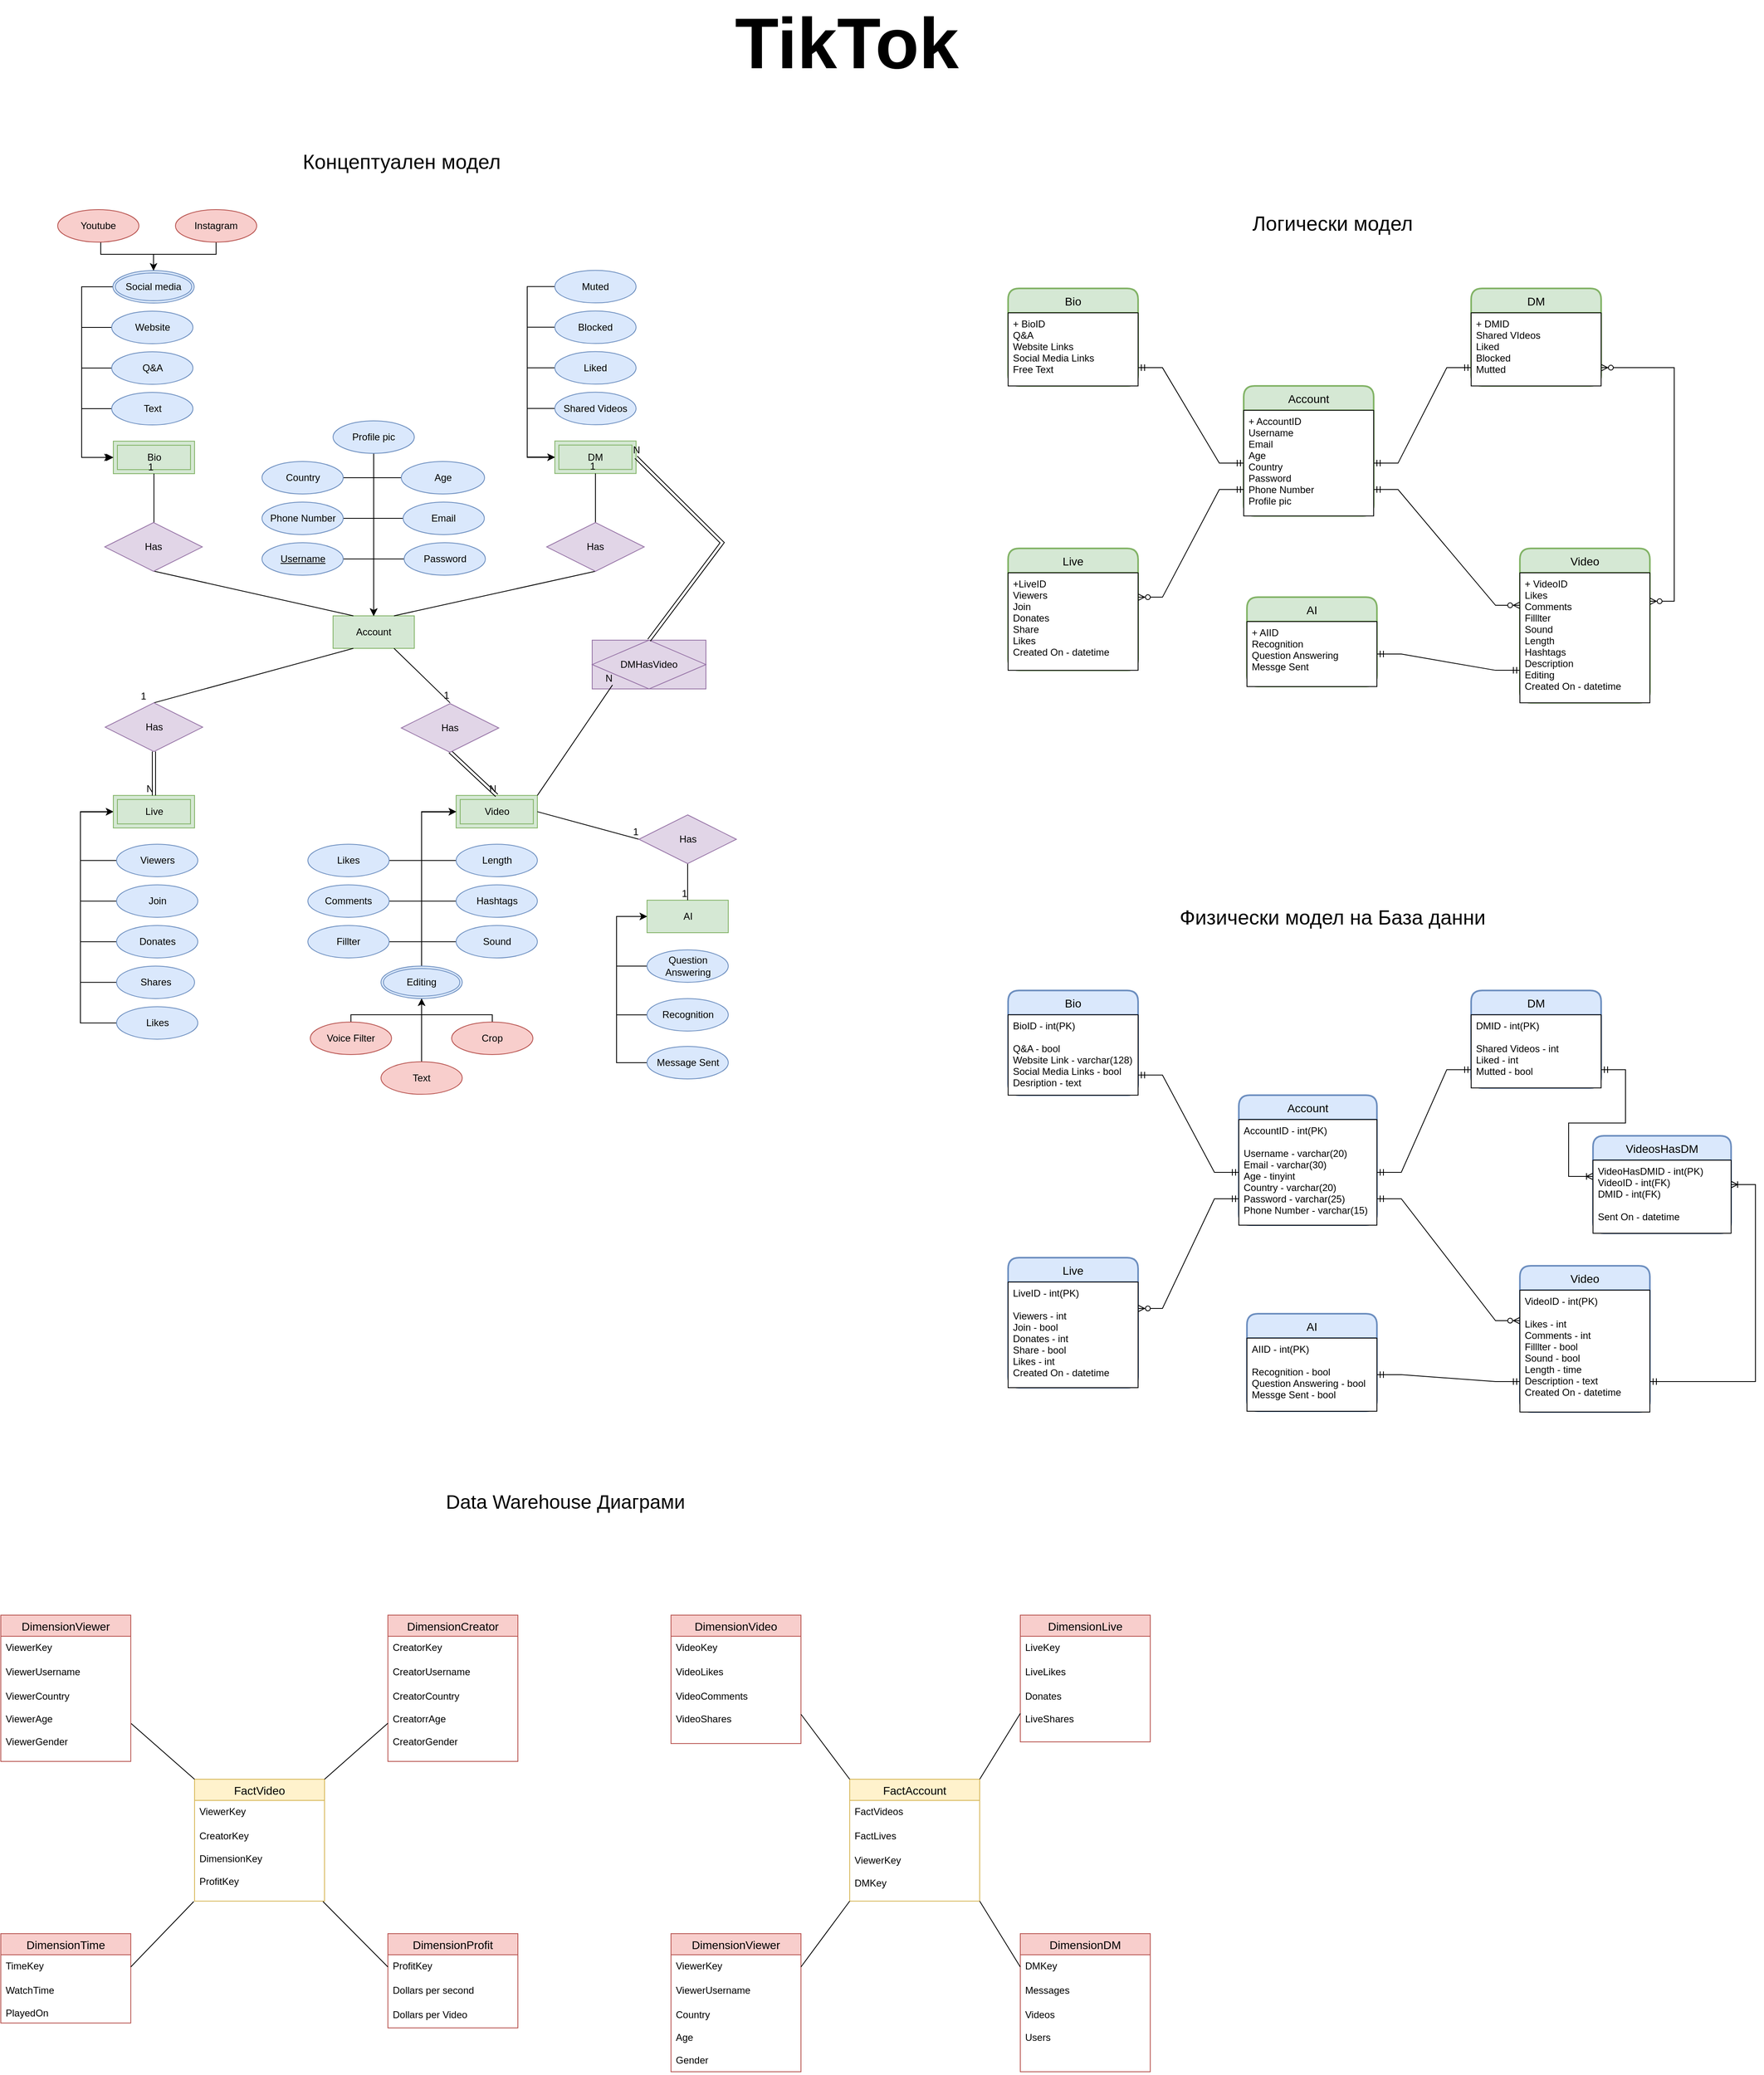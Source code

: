<mxfile version="15.7.3" type="device" pages="2"><diagram id="MSHyDSiFVLBZXuqWKJBc" name="Page-1"><mxGraphModel dx="1703" dy="2067" grid="1" gridSize="10" guides="1" tooltips="1" connect="1" arrows="1" fold="1" page="1" pageScale="1" pageWidth="827" pageHeight="1169" math="0" shadow="0"><root><mxCell id="0"/><mxCell id="1" parent="0"/><mxCell id="45Lbbaj0zN4HV-HfnFQb-1" value="Account" style="whiteSpace=wrap;html=1;align=center;fillColor=#d5e8d4;strokeColor=#82b366;" parent="1" vertex="1"><mxGeometry x="489" y="340" width="100" height="40" as="geometry"/></mxCell><mxCell id="45Lbbaj0zN4HV-HfnFQb-2" value="Video" style="shape=ext;margin=3;double=1;whiteSpace=wrap;html=1;align=center;fillColor=#d5e8d4;strokeColor=#82b366;" parent="1" vertex="1"><mxGeometry x="640.5" y="561.07" width="100" height="40" as="geometry"/></mxCell><mxCell id="45Lbbaj0zN4HV-HfnFQb-4" value="Bio" style="shape=ext;margin=3;double=1;whiteSpace=wrap;html=1;align=center;fillColor=#d5e8d4;strokeColor=#82b366;" parent="1" vertex="1"><mxGeometry x="218.5" y="125.03" width="100" height="40" as="geometry"/></mxCell><mxCell id="45Lbbaj0zN4HV-HfnFQb-6" value="DM" style="shape=ext;margin=3;double=1;whiteSpace=wrap;html=1;align=center;fillColor=#d5e8d4;strokeColor=#82b366;" parent="1" vertex="1"><mxGeometry x="762" y="124.81" width="100" height="40" as="geometry"/></mxCell><mxCell id="45Lbbaj0zN4HV-HfnFQb-7" value="AI" style="whiteSpace=wrap;html=1;align=center;fillColor=#d5e8d4;strokeColor=#82b366;" parent="1" vertex="1"><mxGeometry x="875.5" y="690" width="100" height="40" as="geometry"/></mxCell><mxCell id="45Lbbaj0zN4HV-HfnFQb-18" value="" style="endArrow=none;html=1;rounded=0;exitX=0.25;exitY=0;exitDx=0;exitDy=0;entryX=0.5;entryY=1;entryDx=0;entryDy=0;" parent="1" source="45Lbbaj0zN4HV-HfnFQb-1" edge="1"><mxGeometry relative="1" as="geometry"><mxPoint x="488" y="300" as="sourcePoint"/><mxPoint x="268.5" y="285.03" as="targetPoint"/></mxGeometry></mxCell><mxCell id="45Lbbaj0zN4HV-HfnFQb-19" value="1" style="resizable=0;html=1;align=right;verticalAlign=bottom;" parent="45Lbbaj0zN4HV-HfnFQb-18" connectable="0" vertex="1"><mxGeometry x="1" relative="1" as="geometry"/></mxCell><mxCell id="45Lbbaj0zN4HV-HfnFQb-20" value="" style="endArrow=none;html=1;rounded=0;exitX=0.5;exitY=0;exitDx=0;exitDy=0;entryX=0.5;entryY=1;entryDx=0;entryDy=0;" parent="1" target="45Lbbaj0zN4HV-HfnFQb-4" edge="1"><mxGeometry relative="1" as="geometry"><mxPoint x="268.5" y="225.03" as="sourcePoint"/><mxPoint x="268.5" y="185.03" as="targetPoint"/></mxGeometry></mxCell><mxCell id="45Lbbaj0zN4HV-HfnFQb-21" value="1" style="resizable=0;html=1;align=right;verticalAlign=bottom;" parent="45Lbbaj0zN4HV-HfnFQb-20" connectable="0" vertex="1"><mxGeometry x="1" relative="1" as="geometry"/></mxCell><mxCell id="45Lbbaj0zN4HV-HfnFQb-28" value="" style="shape=link;html=1;rounded=0;exitX=0.5;exitY=1;exitDx=0;exitDy=0;entryX=0.5;entryY=0;entryDx=0;entryDy=0;" parent="1" target="45Lbbaj0zN4HV-HfnFQb-2" edge="1"><mxGeometry relative="1" as="geometry"><mxPoint x="633" y="507.06" as="sourcePoint"/><mxPoint x="880.5" y="387.06" as="targetPoint"/></mxGeometry></mxCell><mxCell id="45Lbbaj0zN4HV-HfnFQb-29" value="N" style="resizable=0;html=1;align=right;verticalAlign=bottom;" parent="45Lbbaj0zN4HV-HfnFQb-28" connectable="0" vertex="1"><mxGeometry x="1" relative="1" as="geometry"/></mxCell><mxCell id="45Lbbaj0zN4HV-HfnFQb-36" value="" style="endArrow=none;html=1;rounded=0;exitX=0.75;exitY=0;exitDx=0;exitDy=0;entryX=0.5;entryY=1;entryDx=0;entryDy=0;" parent="1" source="45Lbbaj0zN4HV-HfnFQb-1" edge="1"><mxGeometry relative="1" as="geometry"><mxPoint x="488" y="380" as="sourcePoint"/><mxPoint x="812" y="285.14" as="targetPoint"/></mxGeometry></mxCell><mxCell id="45Lbbaj0zN4HV-HfnFQb-37" value="1" style="resizable=0;html=1;align=right;verticalAlign=bottom;" parent="45Lbbaj0zN4HV-HfnFQb-36" connectable="0" vertex="1"><mxGeometry x="1" relative="1" as="geometry"/></mxCell><mxCell id="45Lbbaj0zN4HV-HfnFQb-40" value="" style="endArrow=none;html=1;rounded=0;exitX=0.5;exitY=0;exitDx=0;exitDy=0;entryX=0.5;entryY=1;entryDx=0;entryDy=0;" parent="1" target="45Lbbaj0zN4HV-HfnFQb-6" edge="1"><mxGeometry relative="1" as="geometry"><mxPoint x="812" y="225.14" as="sourcePoint"/><mxPoint x="692" y="375.14" as="targetPoint"/></mxGeometry></mxCell><mxCell id="45Lbbaj0zN4HV-HfnFQb-41" value="1" style="resizable=0;html=1;align=right;verticalAlign=bottom;" parent="45Lbbaj0zN4HV-HfnFQb-40" connectable="0" vertex="1"><mxGeometry x="1" relative="1" as="geometry"/></mxCell><mxCell id="45Lbbaj0zN4HV-HfnFQb-44" value="DMHasVideo" style="shape=associativeEntity;whiteSpace=wrap;html=1;align=center;fillColor=#e1d5e7;strokeColor=#9673a6;" parent="1" vertex="1"><mxGeometry x="808" y="369.95" width="140" height="60" as="geometry"/></mxCell><mxCell id="45Lbbaj0zN4HV-HfnFQb-45" value="" style="shape=link;html=1;rounded=0;exitX=0.5;exitY=0;exitDx=0;exitDy=0;entryX=1;entryY=0.5;entryDx=0;entryDy=0;" parent="1" source="45Lbbaj0zN4HV-HfnFQb-44" target="45Lbbaj0zN4HV-HfnFQb-6" edge="1"><mxGeometry relative="1" as="geometry"><mxPoint x="922" y="340" as="sourcePoint"/><mxPoint x="938" y="180" as="targetPoint"/><Array as="points"><mxPoint x="968" y="250"/></Array></mxGeometry></mxCell><mxCell id="45Lbbaj0zN4HV-HfnFQb-46" value="N" style="resizable=0;html=1;align=right;verticalAlign=bottom;" parent="45Lbbaj0zN4HV-HfnFQb-45" connectable="0" vertex="1"><mxGeometry x="1" relative="1" as="geometry"><mxPoint x="6" as="offset"/></mxGeometry></mxCell><mxCell id="wB4wN6u8y6z-8trteKor-68" style="edgeStyle=orthogonalEdgeStyle;rounded=0;orthogonalLoop=1;jettySize=auto;html=1;exitX=1;exitY=0.5;exitDx=0;exitDy=0;entryX=0;entryY=0.5;entryDx=0;entryDy=0;" parent="1" source="45Lbbaj0zN4HV-HfnFQb-50" target="45Lbbaj0zN4HV-HfnFQb-2" edge="1"><mxGeometry relative="1" as="geometry"><Array as="points"><mxPoint x="598" y="741"/><mxPoint x="598" y="581"/></Array></mxGeometry></mxCell><mxCell id="45Lbbaj0zN4HV-HfnFQb-50" value="Fillter" style="ellipse;whiteSpace=wrap;html=1;align=center;fillColor=#dae8fc;strokeColor=#6c8ebf;" parent="1" vertex="1"><mxGeometry x="458" y="721.07" width="100" height="40" as="geometry"/></mxCell><mxCell id="45Lbbaj0zN4HV-HfnFQb-61" style="edgeStyle=orthogonalEdgeStyle;rounded=0;orthogonalLoop=1;jettySize=auto;html=1;entryX=0;entryY=0.5;entryDx=0;entryDy=0;" parent="1" source="45Lbbaj0zN4HV-HfnFQb-51" target="45Lbbaj0zN4HV-HfnFQb-2" edge="1"><mxGeometry relative="1" as="geometry"><mxPoint x="615.5" y="560" as="targetPoint"/><Array as="points"><mxPoint x="598" y="741"/><mxPoint x="598" y="581"/></Array></mxGeometry></mxCell><mxCell id="45Lbbaj0zN4HV-HfnFQb-51" value="Sound" style="ellipse;whiteSpace=wrap;html=1;align=center;fillColor=#dae8fc;strokeColor=#6c8ebf;" parent="1" vertex="1"><mxGeometry x="640.5" y="721.07" width="100" height="40" as="geometry"/></mxCell><mxCell id="45Lbbaj0zN4HV-HfnFQb-60" style="edgeStyle=orthogonalEdgeStyle;rounded=0;orthogonalLoop=1;jettySize=auto;html=1;entryX=0;entryY=0.5;entryDx=0;entryDy=0;" parent="1" source="45Lbbaj0zN4HV-HfnFQb-52" target="45Lbbaj0zN4HV-HfnFQb-2" edge="1"><mxGeometry relative="1" as="geometry"><mxPoint x="635.5" y="620" as="targetPoint"/><Array as="points"><mxPoint x="598" y="691"/><mxPoint x="598" y="581"/></Array></mxGeometry></mxCell><mxCell id="45Lbbaj0zN4HV-HfnFQb-52" value="Hashtags" style="ellipse;whiteSpace=wrap;html=1;align=center;fillColor=#dae8fc;strokeColor=#6c8ebf;" parent="1" vertex="1"><mxGeometry x="640.5" y="671.07" width="100" height="40" as="geometry"/></mxCell><mxCell id="45Lbbaj0zN4HV-HfnFQb-59" style="edgeStyle=orthogonalEdgeStyle;rounded=0;orthogonalLoop=1;jettySize=auto;html=1;entryX=0;entryY=0.5;entryDx=0;entryDy=0;" parent="1" source="45Lbbaj0zN4HV-HfnFQb-53" target="45Lbbaj0zN4HV-HfnFQb-2" edge="1"><mxGeometry relative="1" as="geometry"><mxPoint x="615.5" y="610" as="targetPoint"/><Array as="points"><mxPoint x="598" y="641"/><mxPoint x="598" y="581"/></Array></mxGeometry></mxCell><mxCell id="45Lbbaj0zN4HV-HfnFQb-53" value="Length" style="ellipse;whiteSpace=wrap;html=1;align=center;fillColor=#dae8fc;strokeColor=#6c8ebf;fontStyle=0" parent="1" vertex="1"><mxGeometry x="640.5" y="621.07" width="100" height="40" as="geometry"/></mxCell><mxCell id="45Lbbaj0zN4HV-HfnFQb-55" style="edgeStyle=orthogonalEdgeStyle;rounded=0;orthogonalLoop=1;jettySize=auto;html=1;entryX=0;entryY=0.5;entryDx=0;entryDy=0;" parent="1" source="45Lbbaj0zN4HV-HfnFQb-54" target="45Lbbaj0zN4HV-HfnFQb-2" edge="1"><mxGeometry relative="1" as="geometry"><mxPoint x="585.5" y="550" as="targetPoint"/><Array as="points"><mxPoint x="598" y="581"/></Array></mxGeometry></mxCell><mxCell id="45Lbbaj0zN4HV-HfnFQb-54" value="Editing" style="ellipse;shape=doubleEllipse;margin=3;whiteSpace=wrap;html=1;align=center;fillColor=#dae8fc;strokeColor=#6c8ebf;" parent="1" vertex="1"><mxGeometry x="548" y="771.07" width="100" height="40" as="geometry"/></mxCell><mxCell id="wB4wN6u8y6z-8trteKor-50" style="edgeStyle=orthogonalEdgeStyle;rounded=0;orthogonalLoop=1;jettySize=auto;html=1;exitX=0.5;exitY=0;exitDx=0;exitDy=0;entryX=0.5;entryY=1;entryDx=0;entryDy=0;" parent="1" source="45Lbbaj0zN4HV-HfnFQb-64" target="45Lbbaj0zN4HV-HfnFQb-54" edge="1"><mxGeometry relative="1" as="geometry"><Array as="points"><mxPoint x="685" y="831"/><mxPoint x="598" y="831"/></Array></mxGeometry></mxCell><mxCell id="45Lbbaj0zN4HV-HfnFQb-64" value="Crop" style="ellipse;whiteSpace=wrap;html=1;align=center;fillColor=#f8cecc;strokeColor=#b85450;" parent="1" vertex="1"><mxGeometry x="635" y="840.0" width="100" height="40" as="geometry"/></mxCell><mxCell id="wB4wN6u8y6z-8trteKor-49" style="edgeStyle=orthogonalEdgeStyle;rounded=0;orthogonalLoop=1;jettySize=auto;html=1;exitX=0.5;exitY=0;exitDx=0;exitDy=0;entryX=0.5;entryY=1;entryDx=0;entryDy=0;" parent="1" source="45Lbbaj0zN4HV-HfnFQb-65" target="45Lbbaj0zN4HV-HfnFQb-54" edge="1"><mxGeometry relative="1" as="geometry"><Array as="points"><mxPoint x="511" y="831"/><mxPoint x="598" y="831"/></Array></mxGeometry></mxCell><mxCell id="45Lbbaj0zN4HV-HfnFQb-65" value="Voice Filter" style="ellipse;whiteSpace=wrap;html=1;align=center;fillColor=#f8cecc;strokeColor=#b85450;" parent="1" vertex="1"><mxGeometry x="461" y="840" width="100" height="40" as="geometry"/></mxCell><mxCell id="wB4wN6u8y6z-8trteKor-47" style="edgeStyle=orthogonalEdgeStyle;rounded=0;orthogonalLoop=1;jettySize=auto;html=1;exitX=0.5;exitY=0;exitDx=0;exitDy=0;" parent="1" source="45Lbbaj0zN4HV-HfnFQb-66" target="45Lbbaj0zN4HV-HfnFQb-54" edge="1"><mxGeometry relative="1" as="geometry"/></mxCell><mxCell id="45Lbbaj0zN4HV-HfnFQb-66" value="Text" style="ellipse;whiteSpace=wrap;html=1;align=center;fillColor=#f8cecc;strokeColor=#b85450;" parent="1" vertex="1"><mxGeometry x="548" y="888.93" width="100" height="40" as="geometry"/></mxCell><mxCell id="wB4wN6u8y6z-8trteKor-61" style="edgeStyle=orthogonalEdgeStyle;rounded=0;orthogonalLoop=1;jettySize=auto;html=1;exitX=0;exitY=0.5;exitDx=0;exitDy=0;entryX=0;entryY=0.5;entryDx=0;entryDy=0;" parent="1" source="45Lbbaj0zN4HV-HfnFQb-69" target="wB4wN6u8y6z-8trteKor-6" edge="1"><mxGeometry relative="1" as="geometry"><Array as="points"><mxPoint x="178" y="841"/><mxPoint x="178" y="581"/></Array></mxGeometry></mxCell><mxCell id="45Lbbaj0zN4HV-HfnFQb-69" value="Likes" style="ellipse;whiteSpace=wrap;html=1;align=center;fillColor=#dae8fc;strokeColor=#6c8ebf;" parent="1" vertex="1"><mxGeometry x="222.5" y="821.07" width="100" height="40" as="geometry"/></mxCell><mxCell id="wB4wN6u8y6z-8trteKor-62" style="edgeStyle=orthogonalEdgeStyle;rounded=0;orthogonalLoop=1;jettySize=auto;html=1;exitX=0;exitY=0.5;exitDx=0;exitDy=0;entryX=0;entryY=0.5;entryDx=0;entryDy=0;" parent="1" source="45Lbbaj0zN4HV-HfnFQb-70" target="wB4wN6u8y6z-8trteKor-6" edge="1"><mxGeometry relative="1" as="geometry"><Array as="points"><mxPoint x="178" y="791"/><mxPoint x="178" y="581"/></Array></mxGeometry></mxCell><mxCell id="45Lbbaj0zN4HV-HfnFQb-70" value="Shares" style="ellipse;whiteSpace=wrap;html=1;align=center;fillColor=#dae8fc;strokeColor=#6c8ebf;" parent="1" vertex="1"><mxGeometry x="222.5" y="771.07" width="96" height="40" as="geometry"/></mxCell><mxCell id="wB4wN6u8y6z-8trteKor-64" style="edgeStyle=orthogonalEdgeStyle;rounded=0;orthogonalLoop=1;jettySize=auto;html=1;exitX=0;exitY=0.5;exitDx=0;exitDy=0;entryX=0;entryY=0.5;entryDx=0;entryDy=0;" parent="1" source="45Lbbaj0zN4HV-HfnFQb-71" target="wB4wN6u8y6z-8trteKor-6" edge="1"><mxGeometry relative="1" as="geometry"><Array as="points"><mxPoint x="178" y="741"/><mxPoint x="178" y="581"/></Array></mxGeometry></mxCell><mxCell id="45Lbbaj0zN4HV-HfnFQb-71" value="Donates" style="ellipse;whiteSpace=wrap;html=1;align=center;fillColor=#dae8fc;strokeColor=#6c8ebf;" parent="1" vertex="1"><mxGeometry x="222.5" y="721.07" width="100" height="40" as="geometry"/></mxCell><mxCell id="wB4wN6u8y6z-8trteKor-65" style="edgeStyle=orthogonalEdgeStyle;rounded=0;orthogonalLoop=1;jettySize=auto;html=1;exitX=0;exitY=0.5;exitDx=0;exitDy=0;entryX=0;entryY=0.5;entryDx=0;entryDy=0;" parent="1" source="45Lbbaj0zN4HV-HfnFQb-72" target="wB4wN6u8y6z-8trteKor-6" edge="1"><mxGeometry relative="1" as="geometry"><Array as="points"><mxPoint x="178" y="691"/><mxPoint x="178" y="581"/></Array></mxGeometry></mxCell><mxCell id="45Lbbaj0zN4HV-HfnFQb-72" value="Join" style="ellipse;whiteSpace=wrap;html=1;align=center;fillColor=#dae8fc;strokeColor=#6c8ebf;" parent="1" vertex="1"><mxGeometry x="222.5" y="671.07" width="100" height="40" as="geometry"/></mxCell><mxCell id="wB4wN6u8y6z-8trteKor-67" style="edgeStyle=orthogonalEdgeStyle;rounded=0;orthogonalLoop=1;jettySize=auto;html=1;exitX=0;exitY=0.5;exitDx=0;exitDy=0;entryX=0;entryY=0.5;entryDx=0;entryDy=0;" parent="1" source="45Lbbaj0zN4HV-HfnFQb-73" target="wB4wN6u8y6z-8trteKor-6" edge="1"><mxGeometry relative="1" as="geometry"><Array as="points"><mxPoint x="178" y="641"/><mxPoint x="178" y="581"/></Array></mxGeometry></mxCell><mxCell id="45Lbbaj0zN4HV-HfnFQb-73" value="Viewers" style="ellipse;whiteSpace=wrap;html=1;align=center;fillColor=#dae8fc;strokeColor=#6c8ebf;" parent="1" vertex="1"><mxGeometry x="222.5" y="621.07" width="100" height="40" as="geometry"/></mxCell><mxCell id="wB4wN6u8y6z-8trteKor-38" style="edgeStyle=orthogonalEdgeStyle;rounded=0;orthogonalLoop=1;jettySize=auto;html=1;exitX=1;exitY=0.5;exitDx=0;exitDy=0;entryX=0;entryY=0.5;entryDx=0;entryDy=0;" parent="1" source="45Lbbaj0zN4HV-HfnFQb-82" target="45Lbbaj0zN4HV-HfnFQb-2" edge="1"><mxGeometry relative="1" as="geometry"><Array as="points"><mxPoint x="598" y="691"/><mxPoint x="598" y="581"/></Array></mxGeometry></mxCell><mxCell id="45Lbbaj0zN4HV-HfnFQb-82" value="Comments" style="ellipse;whiteSpace=wrap;html=1;align=center;fillColor=#dae8fc;strokeColor=#6c8ebf;" parent="1" vertex="1"><mxGeometry x="458" y="671.07" width="100" height="40" as="geometry"/></mxCell><mxCell id="wB4wN6u8y6z-8trteKor-37" style="edgeStyle=orthogonalEdgeStyle;rounded=0;orthogonalLoop=1;jettySize=auto;html=1;exitX=1;exitY=0.5;exitDx=0;exitDy=0;entryX=0;entryY=0.5;entryDx=0;entryDy=0;" parent="1" source="45Lbbaj0zN4HV-HfnFQb-83" target="45Lbbaj0zN4HV-HfnFQb-2" edge="1"><mxGeometry relative="1" as="geometry"><Array as="points"><mxPoint x="598" y="641"/><mxPoint x="598" y="581"/></Array></mxGeometry></mxCell><mxCell id="45Lbbaj0zN4HV-HfnFQb-83" value="Likes" style="ellipse;whiteSpace=wrap;html=1;align=center;fillColor=#dae8fc;strokeColor=#6c8ebf;" parent="1" vertex="1"><mxGeometry x="458" y="621.07" width="100" height="40" as="geometry"/></mxCell><mxCell id="wB4wN6u8y6z-8trteKor-36" style="edgeStyle=orthogonalEdgeStyle;rounded=0;orthogonalLoop=1;jettySize=auto;html=1;exitX=0;exitY=0.5;exitDx=0;exitDy=0;entryX=0.5;entryY=0;entryDx=0;entryDy=0;" parent="1" source="45Lbbaj0zN4HV-HfnFQb-113" target="45Lbbaj0zN4HV-HfnFQb-1" edge="1"><mxGeometry relative="1" as="geometry"/></mxCell><mxCell id="45Lbbaj0zN4HV-HfnFQb-113" value="Password" style="ellipse;whiteSpace=wrap;html=1;align=center;fillColor=#dae8fc;strokeColor=#6c8ebf;" parent="1" vertex="1"><mxGeometry x="576.5" y="250" width="100" height="40" as="geometry"/></mxCell><mxCell id="wB4wN6u8y6z-8trteKor-33" style="edgeStyle=orthogonalEdgeStyle;rounded=0;orthogonalLoop=1;jettySize=auto;html=1;exitX=1;exitY=0.5;exitDx=0;exitDy=0;entryX=0.5;entryY=0;entryDx=0;entryDy=0;" parent="1" source="45Lbbaj0zN4HV-HfnFQb-114" target="45Lbbaj0zN4HV-HfnFQb-1" edge="1"><mxGeometry relative="1" as="geometry"><Array as="points"><mxPoint x="539" y="170"/></Array></mxGeometry></mxCell><mxCell id="45Lbbaj0zN4HV-HfnFQb-114" value="Country" style="ellipse;whiteSpace=wrap;html=1;align=center;fillColor=#dae8fc;strokeColor=#6c8ebf;" parent="1" vertex="1"><mxGeometry x="401.5" y="150" width="100" height="40" as="geometry"/></mxCell><mxCell id="wB4wN6u8y6z-8trteKor-28" style="edgeStyle=orthogonalEdgeStyle;rounded=0;orthogonalLoop=1;jettySize=auto;html=1;exitX=0.5;exitY=1;exitDx=0;exitDy=0;entryX=0.5;entryY=0;entryDx=0;entryDy=0;" parent="1" source="45Lbbaj0zN4HV-HfnFQb-115" target="45Lbbaj0zN4HV-HfnFQb-1" edge="1"><mxGeometry relative="1" as="geometry"/></mxCell><mxCell id="45Lbbaj0zN4HV-HfnFQb-115" value="Profile pic" style="ellipse;whiteSpace=wrap;html=1;align=center;fillColor=#dae8fc;strokeColor=#6c8ebf;" parent="1" vertex="1"><mxGeometry x="489" y="100" width="100" height="40" as="geometry"/></mxCell><mxCell id="wB4wN6u8y6z-8trteKor-30" style="edgeStyle=orthogonalEdgeStyle;rounded=0;orthogonalLoop=1;jettySize=auto;html=1;exitX=1;exitY=0.5;exitDx=0;exitDy=0;entryX=0.5;entryY=0;entryDx=0;entryDy=0;" parent="1" source="45Lbbaj0zN4HV-HfnFQb-116" target="45Lbbaj0zN4HV-HfnFQb-1" edge="1"><mxGeometry relative="1" as="geometry"/></mxCell><mxCell id="45Lbbaj0zN4HV-HfnFQb-116" value="Phone Number" style="ellipse;whiteSpace=wrap;html=1;align=center;fillColor=#dae8fc;strokeColor=#6c8ebf;" parent="1" vertex="1"><mxGeometry x="401.5" y="200" width="100" height="40" as="geometry"/></mxCell><mxCell id="wB4wN6u8y6z-8trteKor-35" style="edgeStyle=orthogonalEdgeStyle;rounded=0;orthogonalLoop=1;jettySize=auto;html=1;exitX=1;exitY=0.5;exitDx=0;exitDy=0;entryX=0.5;entryY=0;entryDx=0;entryDy=0;" parent="1" source="45Lbbaj0zN4HV-HfnFQb-117" target="45Lbbaj0zN4HV-HfnFQb-1" edge="1"><mxGeometry relative="1" as="geometry"/></mxCell><mxCell id="45Lbbaj0zN4HV-HfnFQb-117" value="Username" style="ellipse;whiteSpace=wrap;html=1;align=center;fillColor=#dae8fc;strokeColor=#6c8ebf;fontStyle=4" parent="1" vertex="1"><mxGeometry x="401.5" y="250.0" width="100" height="40" as="geometry"/></mxCell><mxCell id="wB4wN6u8y6z-8trteKor-34" style="edgeStyle=orthogonalEdgeStyle;rounded=0;orthogonalLoop=1;jettySize=auto;html=1;exitX=0;exitY=0.5;exitDx=0;exitDy=0;entryX=0.5;entryY=0;entryDx=0;entryDy=0;" parent="1" source="45Lbbaj0zN4HV-HfnFQb-118" target="45Lbbaj0zN4HV-HfnFQb-1" edge="1"><mxGeometry relative="1" as="geometry"/></mxCell><mxCell id="45Lbbaj0zN4HV-HfnFQb-118" value="Age" style="ellipse;whiteSpace=wrap;html=1;align=center;fillColor=#dae8fc;strokeColor=#6c8ebf;" parent="1" vertex="1"><mxGeometry x="573" y="150" width="102.5" height="40" as="geometry"/></mxCell><mxCell id="wB4wN6u8y6z-8trteKor-31" style="edgeStyle=orthogonalEdgeStyle;rounded=0;orthogonalLoop=1;jettySize=auto;html=1;exitX=0;exitY=0.5;exitDx=0;exitDy=0;entryX=0.5;entryY=0;entryDx=0;entryDy=0;" parent="1" source="45Lbbaj0zN4HV-HfnFQb-119" target="45Lbbaj0zN4HV-HfnFQb-1" edge="1"><mxGeometry relative="1" as="geometry"/></mxCell><mxCell id="45Lbbaj0zN4HV-HfnFQb-119" value="Email" style="ellipse;whiteSpace=wrap;html=1;align=center;fillColor=#dae8fc;strokeColor=#6c8ebf;" parent="1" vertex="1"><mxGeometry x="575.25" y="200.0" width="100" height="40" as="geometry"/></mxCell><mxCell id="45Lbbaj0zN4HV-HfnFQb-151" style="edgeStyle=orthogonalEdgeStyle;rounded=0;orthogonalLoop=1;jettySize=auto;html=1;exitX=0;exitY=0.5;exitDx=0;exitDy=0;entryX=0;entryY=0.5;entryDx=0;entryDy=0;" parent="1" source="45Lbbaj0zN4HV-HfnFQb-127" target="45Lbbaj0zN4HV-HfnFQb-6" edge="1"><mxGeometry relative="1" as="geometry"><mxPoint x="742" y="-65.19" as="targetPoint"/><Array as="points"><mxPoint x="728" y="-65"/><mxPoint x="728" y="145"/></Array></mxGeometry></mxCell><mxCell id="45Lbbaj0zN4HV-HfnFQb-127" value="Muted" style="ellipse;whiteSpace=wrap;html=1;align=center;fillColor=#dae8fc;strokeColor=#6c8ebf;" parent="1" vertex="1"><mxGeometry x="762" y="-85.19" width="100" height="40" as="geometry"/></mxCell><mxCell id="45Lbbaj0zN4HV-HfnFQb-152" style="edgeStyle=orthogonalEdgeStyle;rounded=0;orthogonalLoop=1;jettySize=auto;html=1;exitX=0;exitY=0.5;exitDx=0;exitDy=0;entryX=0;entryY=0.5;entryDx=0;entryDy=0;" parent="1" source="45Lbbaj0zN4HV-HfnFQb-128" target="45Lbbaj0zN4HV-HfnFQb-6" edge="1"><mxGeometry relative="1" as="geometry"><mxPoint x="742" y="-15.19" as="targetPoint"/><Array as="points"><mxPoint x="728" y="-15"/><mxPoint x="728" y="145"/></Array></mxGeometry></mxCell><mxCell id="45Lbbaj0zN4HV-HfnFQb-128" value="Blocked" style="ellipse;whiteSpace=wrap;html=1;align=center;fillColor=#dae8fc;strokeColor=#6c8ebf;" parent="1" vertex="1"><mxGeometry x="762" y="-35.19" width="100" height="40" as="geometry"/></mxCell><mxCell id="45Lbbaj0zN4HV-HfnFQb-153" style="edgeStyle=orthogonalEdgeStyle;rounded=0;orthogonalLoop=1;jettySize=auto;html=1;exitX=0;exitY=0.5;exitDx=0;exitDy=0;entryX=0;entryY=0.5;entryDx=0;entryDy=0;" parent="1" source="45Lbbaj0zN4HV-HfnFQb-129" target="45Lbbaj0zN4HV-HfnFQb-6" edge="1"><mxGeometry relative="1" as="geometry"><mxPoint x="742" y="34.81" as="targetPoint"/><Array as="points"><mxPoint x="728" y="35"/><mxPoint x="728" y="145"/></Array></mxGeometry></mxCell><mxCell id="45Lbbaj0zN4HV-HfnFQb-129" value="Liked" style="ellipse;whiteSpace=wrap;html=1;align=center;fillColor=#dae8fc;strokeColor=#6c8ebf;" parent="1" vertex="1"><mxGeometry x="762" y="14.81" width="100" height="40" as="geometry"/></mxCell><mxCell id="45Lbbaj0zN4HV-HfnFQb-154" style="edgeStyle=orthogonalEdgeStyle;rounded=0;orthogonalLoop=1;jettySize=auto;html=1;exitX=0;exitY=0.5;exitDx=0;exitDy=0;entryX=0;entryY=0.5;entryDx=0;entryDy=0;" parent="1" source="45Lbbaj0zN4HV-HfnFQb-130" target="45Lbbaj0zN4HV-HfnFQb-6" edge="1"><mxGeometry relative="1" as="geometry"><mxPoint x="742" y="84.81" as="targetPoint"/><Array as="points"><mxPoint x="728" y="85"/><mxPoint x="728" y="145"/></Array></mxGeometry></mxCell><mxCell id="45Lbbaj0zN4HV-HfnFQb-130" value="Shared Videos" style="ellipse;whiteSpace=wrap;html=1;align=center;fillColor=#dae8fc;strokeColor=#6c8ebf;" parent="1" vertex="1"><mxGeometry x="762" y="64.81" width="100" height="40" as="geometry"/></mxCell><mxCell id="45Lbbaj0zN4HV-HfnFQb-148" style="edgeStyle=orthogonalEdgeStyle;rounded=0;orthogonalLoop=1;jettySize=auto;html=1;exitX=0;exitY=0.5;exitDx=0;exitDy=0;" parent="1" source="45Lbbaj0zN4HV-HfnFQb-133" edge="1"><mxGeometry relative="1" as="geometry"><mxPoint x="216.5" y="145.03" as="targetPoint"/><Array as="points"><mxPoint x="179.5" y="35.03"/><mxPoint x="179.5" y="145.03"/></Array></mxGeometry></mxCell><mxCell id="45Lbbaj0zN4HV-HfnFQb-133" value="Q&amp;amp;A" style="ellipse;whiteSpace=wrap;html=1;align=center;fillColor=#dae8fc;strokeColor=#6c8ebf;" parent="1" vertex="1"><mxGeometry x="216.5" y="15.03" width="100" height="40" as="geometry"/></mxCell><mxCell id="45Lbbaj0zN4HV-HfnFQb-149" style="edgeStyle=orthogonalEdgeStyle;rounded=0;orthogonalLoop=1;jettySize=auto;html=1;exitX=0;exitY=0.5;exitDx=0;exitDy=0;" parent="1" source="45Lbbaj0zN4HV-HfnFQb-134" edge="1"><mxGeometry relative="1" as="geometry"><mxPoint x="216.5" y="145.03" as="targetPoint"/><Array as="points"><mxPoint x="179.5" y="85.03"/><mxPoint x="179.5" y="145.03"/></Array></mxGeometry></mxCell><mxCell id="45Lbbaj0zN4HV-HfnFQb-134" value="Text" style="ellipse;whiteSpace=wrap;html=1;align=center;fillColor=#dae8fc;strokeColor=#6c8ebf;" parent="1" vertex="1"><mxGeometry x="216.5" y="65.03" width="100" height="40" as="geometry"/></mxCell><mxCell id="45Lbbaj0zN4HV-HfnFQb-145" style="edgeStyle=orthogonalEdgeStyle;rounded=0;orthogonalLoop=1;jettySize=auto;html=1;exitX=0;exitY=0.5;exitDx=0;exitDy=0;entryX=0;entryY=0.5;entryDx=0;entryDy=0;" parent="1" source="45Lbbaj0zN4HV-HfnFQb-135" target="45Lbbaj0zN4HV-HfnFQb-4" edge="1"><mxGeometry relative="1" as="geometry"><Array as="points"><mxPoint x="179.5" y="-64.97"/><mxPoint x="179.5" y="145.03"/></Array></mxGeometry></mxCell><mxCell id="45Lbbaj0zN4HV-HfnFQb-135" value="Social media" style="ellipse;shape=doubleEllipse;margin=3;whiteSpace=wrap;html=1;align=center;fillColor=#dae8fc;strokeColor=#6c8ebf;" parent="1" vertex="1"><mxGeometry x="218" y="-84.97" width="100" height="40" as="geometry"/></mxCell><mxCell id="wB4wN6u8y6z-8trteKor-69" style="edgeStyle=orthogonalEdgeStyle;rounded=0;orthogonalLoop=1;jettySize=auto;html=1;exitX=0.5;exitY=1;exitDx=0;exitDy=0;entryX=0.5;entryY=0;entryDx=0;entryDy=0;" parent="1" source="45Lbbaj0zN4HV-HfnFQb-136" target="45Lbbaj0zN4HV-HfnFQb-135" edge="1"><mxGeometry relative="1" as="geometry"><Array as="points"><mxPoint x="345" y="-105"/><mxPoint x="268" y="-105"/></Array></mxGeometry></mxCell><mxCell id="45Lbbaj0zN4HV-HfnFQb-136" value="Instagram" style="ellipse;whiteSpace=wrap;html=1;align=center;fillColor=#f8cecc;strokeColor=#b85450;" parent="1" vertex="1"><mxGeometry x="295" y="-160" width="100" height="40" as="geometry"/></mxCell><mxCell id="wB4wN6u8y6z-8trteKor-54" style="edgeStyle=orthogonalEdgeStyle;rounded=0;orthogonalLoop=1;jettySize=auto;html=1;exitX=0.5;exitY=1;exitDx=0;exitDy=0;entryX=0.5;entryY=0;entryDx=0;entryDy=0;" parent="1" source="45Lbbaj0zN4HV-HfnFQb-137" target="45Lbbaj0zN4HV-HfnFQb-135" edge="1"><mxGeometry relative="1" as="geometry"><Array as="points"><mxPoint x="203" y="-105"/><mxPoint x="268" y="-105"/></Array></mxGeometry></mxCell><mxCell id="45Lbbaj0zN4HV-HfnFQb-137" value="Youtube" style="ellipse;whiteSpace=wrap;html=1;align=center;fillColor=#f8cecc;strokeColor=#b85450;" parent="1" vertex="1"><mxGeometry x="150" y="-160" width="100" height="40" as="geometry"/></mxCell><mxCell id="45Lbbaj0zN4HV-HfnFQb-147" style="edgeStyle=orthogonalEdgeStyle;rounded=0;orthogonalLoop=1;jettySize=auto;html=1;exitX=0;exitY=0.5;exitDx=0;exitDy=0;entryX=0;entryY=0.5;entryDx=0;entryDy=0;" parent="1" source="45Lbbaj0zN4HV-HfnFQb-138" target="45Lbbaj0zN4HV-HfnFQb-4" edge="1"><mxGeometry relative="1" as="geometry"><mxPoint x="214.5" y="145.03" as="targetPoint"/><Array as="points"><mxPoint x="179.5" y="-14.97"/><mxPoint x="179.5" y="145.03"/></Array></mxGeometry></mxCell><mxCell id="45Lbbaj0zN4HV-HfnFQb-138" value="Website" style="ellipse;whiteSpace=wrap;html=1;align=center;fillColor=#dae8fc;strokeColor=#6c8ebf;" parent="1" vertex="1"><mxGeometry x="216.5" y="-34.97" width="100" height="40" as="geometry"/></mxCell><mxCell id="wB4wN6u8y6z-8trteKor-21" style="edgeStyle=orthogonalEdgeStyle;rounded=0;orthogonalLoop=1;jettySize=auto;html=1;exitX=0;exitY=0.5;exitDx=0;exitDy=0;entryX=0;entryY=0.5;entryDx=0;entryDy=0;" parent="1" source="45Lbbaj0zN4HV-HfnFQb-140" target="45Lbbaj0zN4HV-HfnFQb-7" edge="1"><mxGeometry relative="1" as="geometry"><Array as="points"><mxPoint x="838" y="771"/><mxPoint x="838" y="710"/></Array></mxGeometry></mxCell><mxCell id="45Lbbaj0zN4HV-HfnFQb-140" value="Question Answering" style="ellipse;whiteSpace=wrap;html=1;align=center;fillColor=#dae8fc;strokeColor=#6c8ebf;" parent="1" vertex="1"><mxGeometry x="875.5" y="751.07" width="100" height="40" as="geometry"/></mxCell><mxCell id="wB4wN6u8y6z-8trteKor-22" style="edgeStyle=orthogonalEdgeStyle;rounded=0;orthogonalLoop=1;jettySize=auto;html=1;exitX=0;exitY=0.5;exitDx=0;exitDy=0;entryX=0;entryY=0.5;entryDx=0;entryDy=0;" parent="1" source="45Lbbaj0zN4HV-HfnFQb-141" target="45Lbbaj0zN4HV-HfnFQb-7" edge="1"><mxGeometry relative="1" as="geometry"><Array as="points"><mxPoint x="838" y="831"/><mxPoint x="838" y="710"/></Array></mxGeometry></mxCell><mxCell id="45Lbbaj0zN4HV-HfnFQb-141" value="Recognition" style="ellipse;whiteSpace=wrap;html=1;align=center;fillColor=#dae8fc;strokeColor=#6c8ebf;" parent="1" vertex="1"><mxGeometry x="875.5" y="811.07" width="100" height="40" as="geometry"/></mxCell><mxCell id="24xyHhrNfb-LdMZd3iTW-1" value="Account" style="swimlane;childLayout=stackLayout;horizontal=1;startSize=30;horizontalStack=0;rounded=1;fontSize=14;fontStyle=0;strokeWidth=2;resizeParent=0;resizeLast=1;shadow=0;dashed=0;align=center;fillColor=#d5e8d4;strokeColor=#82b366;" parent="1" vertex="1"><mxGeometry x="1610" y="57.06" width="160" height="160" as="geometry"/></mxCell><mxCell id="24xyHhrNfb-LdMZd3iTW-2" value="+ AccountID&#10;Username&#10;Email&#10;Age&#10;Country&#10;Password&#10;Phone Number&#10;Profile pic&#10;" style="align=left;spacingLeft=4;fontSize=12;verticalAlign=top;resizable=0;rotatable=0;part=1;" parent="24xyHhrNfb-LdMZd3iTW-1" vertex="1"><mxGeometry y="30" width="160" height="130" as="geometry"/></mxCell><mxCell id="24xyHhrNfb-LdMZd3iTW-8" value="Bio" style="swimlane;childLayout=stackLayout;horizontal=1;startSize=30;horizontalStack=0;rounded=1;fontSize=14;fontStyle=0;strokeWidth=2;resizeParent=0;resizeLast=1;shadow=0;dashed=0;align=center;fillColor=#d5e8d4;strokeColor=#82b366;" parent="1" vertex="1"><mxGeometry x="1320" y="-62.94" width="160" height="120" as="geometry"/></mxCell><mxCell id="24xyHhrNfb-LdMZd3iTW-9" value="+ BioID&#10;Q&amp;A&#10;Website Links&#10;Social Media Links&#10;Free Text" style="align=left;spacingLeft=4;fontSize=12;verticalAlign=top;resizable=0;rotatable=0;part=1;" parent="24xyHhrNfb-LdMZd3iTW-8" vertex="1"><mxGeometry y="30" width="160" height="90" as="geometry"/></mxCell><mxCell id="24xyHhrNfb-LdMZd3iTW-10" value="DM" style="swimlane;childLayout=stackLayout;horizontal=1;startSize=30;horizontalStack=0;rounded=1;fontSize=14;fontStyle=0;strokeWidth=2;resizeParent=0;resizeLast=1;shadow=0;dashed=0;align=center;fillColor=#d5e8d4;strokeColor=#82b366;" parent="1" vertex="1"><mxGeometry x="1890" y="-62.94" width="160" height="120" as="geometry"/></mxCell><mxCell id="24xyHhrNfb-LdMZd3iTW-11" value="+ DMID&#10;Shared VIdeos&#10;Liked &#10;Blocked&#10;Mutted" style="align=left;spacingLeft=4;fontSize=12;verticalAlign=top;resizable=0;rotatable=0;part=1;" parent="24xyHhrNfb-LdMZd3iTW-10" vertex="1"><mxGeometry y="30" width="160" height="90" as="geometry"/></mxCell><mxCell id="24xyHhrNfb-LdMZd3iTW-12" value="AI" style="swimlane;childLayout=stackLayout;horizontal=1;startSize=30;horizontalStack=0;rounded=1;fontSize=14;fontStyle=0;strokeWidth=2;resizeParent=0;resizeLast=1;shadow=0;dashed=0;align=center;fillColor=#d5e8d4;strokeColor=#82b366;" parent="1" vertex="1"><mxGeometry x="1614" y="317.06" width="160" height="110" as="geometry"/></mxCell><mxCell id="24xyHhrNfb-LdMZd3iTW-13" value="+ AIID&#10;Recognition&#10;Question Answering&#10;Messge Sent" style="align=left;spacingLeft=4;fontSize=12;verticalAlign=top;resizable=0;rotatable=0;part=1;" parent="24xyHhrNfb-LdMZd3iTW-12" vertex="1"><mxGeometry y="30" width="160" height="80" as="geometry"/></mxCell><mxCell id="24xyHhrNfb-LdMZd3iTW-14" value="Live" style="swimlane;childLayout=stackLayout;horizontal=1;startSize=30;horizontalStack=0;rounded=1;fontSize=14;fontStyle=0;strokeWidth=2;resizeParent=0;resizeLast=1;shadow=0;dashed=0;align=center;fillColor=#d5e8d4;strokeColor=#82b366;" parent="1" vertex="1"><mxGeometry x="1320" y="257.06" width="160" height="150" as="geometry"><mxRectangle x="2030" y="170" width="60" height="30" as="alternateBounds"/></mxGeometry></mxCell><mxCell id="24xyHhrNfb-LdMZd3iTW-15" value="+LiveID&#10;Viewers&#10;Join&#10;Donates&#10;Share&#10;Likes&#10;Created On - datetime&#10;" style="align=left;spacingLeft=4;fontSize=12;verticalAlign=top;resizable=0;rotatable=0;part=1;" parent="24xyHhrNfb-LdMZd3iTW-14" vertex="1"><mxGeometry y="30" width="160" height="120" as="geometry"/></mxCell><mxCell id="24xyHhrNfb-LdMZd3iTW-16" value="Video" style="swimlane;childLayout=stackLayout;horizontal=1;startSize=30;horizontalStack=0;rounded=1;fontSize=14;fontStyle=0;strokeWidth=2;resizeParent=0;resizeLast=1;shadow=0;dashed=0;align=center;fillColor=#d5e8d4;strokeColor=#82b366;" parent="1" vertex="1"><mxGeometry x="1950" y="257.06" width="160" height="190" as="geometry"><mxRectangle x="2120" y="-40" width="100" height="30" as="alternateBounds"/></mxGeometry></mxCell><mxCell id="24xyHhrNfb-LdMZd3iTW-17" value="+ VideoID&#10;Likes&#10;Comments&#10;Filllter&#10;Sound&#10;Length&#10;Hashtags&#10;Description&#10;Editing&#10;Created On - datetime&#10;&#10;" style="align=left;spacingLeft=4;fontSize=12;verticalAlign=top;resizable=0;rotatable=0;part=1;" parent="24xyHhrNfb-LdMZd3iTW-16" vertex="1"><mxGeometry y="30" width="160" height="160" as="geometry"/></mxCell><mxCell id="24xyHhrNfb-LdMZd3iTW-23" value="" style="edgeStyle=entityRelationEdgeStyle;fontSize=12;html=1;endArrow=ERmandOne;startArrow=ERmandOne;rounded=0;exitX=0;exitY=0.5;exitDx=0;exitDy=0;entryX=1;entryY=0.75;entryDx=0;entryDy=0;" parent="1" source="24xyHhrNfb-LdMZd3iTW-2" target="24xyHhrNfb-LdMZd3iTW-9" edge="1"><mxGeometry width="100" height="100" relative="1" as="geometry"><mxPoint x="1514" y="87.06" as="sourcePoint"/><mxPoint x="1690" y="-12.94" as="targetPoint"/></mxGeometry></mxCell><mxCell id="24xyHhrNfb-LdMZd3iTW-24" value="" style="edgeStyle=entityRelationEdgeStyle;fontSize=12;html=1;endArrow=ERmandOne;startArrow=ERmandOne;rounded=0;exitX=1;exitY=0.5;exitDx=0;exitDy=0;entryX=0;entryY=0.75;entryDx=0;entryDy=0;" parent="1" source="24xyHhrNfb-LdMZd3iTW-2" target="24xyHhrNfb-LdMZd3iTW-11" edge="1"><mxGeometry width="100" height="100" relative="1" as="geometry"><mxPoint x="1570" y="127.06" as="sourcePoint"/><mxPoint x="1670" y="27.06" as="targetPoint"/></mxGeometry></mxCell><mxCell id="24xyHhrNfb-LdMZd3iTW-25" value="" style="edgeStyle=entityRelationEdgeStyle;fontSize=12;html=1;endArrow=ERmandOne;startArrow=ERmandOne;rounded=0;exitX=1;exitY=0.5;exitDx=0;exitDy=0;entryX=0;entryY=0.75;entryDx=0;entryDy=0;" parent="1" source="24xyHhrNfb-LdMZd3iTW-13" target="24xyHhrNfb-LdMZd3iTW-17" edge="1"><mxGeometry width="100" height="100" relative="1" as="geometry"><mxPoint x="1700" y="127.06" as="sourcePoint"/><mxPoint x="1950" y="427.06" as="targetPoint"/></mxGeometry></mxCell><mxCell id="wB4wN6u8y6z-8trteKor-6" value="Live" style="shape=ext;margin=3;double=1;whiteSpace=wrap;html=1;align=center;fillColor=#d5e8d4;strokeColor=#82b366;" parent="1" vertex="1"><mxGeometry x="218.5" y="561.08" width="100" height="40" as="geometry"/></mxCell><mxCell id="wB4wN6u8y6z-8trteKor-7" value="" style="endArrow=none;html=1;rounded=0;entryX=0.5;entryY=0;entryDx=0;entryDy=0;exitX=0.75;exitY=1;exitDx=0;exitDy=0;" parent="1" source="45Lbbaj0zN4HV-HfnFQb-1" edge="1"><mxGeometry relative="1" as="geometry"><mxPoint x="508" y="400" as="sourcePoint"/><mxPoint x="633" y="447.06" as="targetPoint"/></mxGeometry></mxCell><mxCell id="wB4wN6u8y6z-8trteKor-8" value="1" style="resizable=0;html=1;align=right;verticalAlign=bottom;" parent="wB4wN6u8y6z-8trteKor-7" connectable="0" vertex="1"><mxGeometry x="1" relative="1" as="geometry"/></mxCell><mxCell id="wB4wN6u8y6z-8trteKor-9" value="" style="endArrow=none;html=1;rounded=0;exitX=0.25;exitY=1;exitDx=0;exitDy=0;entryX=0.5;entryY=0;entryDx=0;entryDy=0;" parent="1" source="45Lbbaj0zN4HV-HfnFQb-1" edge="1"><mxGeometry relative="1" as="geometry"><mxPoint x="348" y="430" as="sourcePoint"/><mxPoint x="268.5" y="447.06" as="targetPoint"/></mxGeometry></mxCell><mxCell id="wB4wN6u8y6z-8trteKor-10" value="1" style="resizable=0;html=1;align=right;verticalAlign=bottom;" parent="wB4wN6u8y6z-8trteKor-9" connectable="0" vertex="1"><mxGeometry x="1" relative="1" as="geometry"><mxPoint x="-9" as="offset"/></mxGeometry></mxCell><mxCell id="wB4wN6u8y6z-8trteKor-11" value="" style="shape=link;html=1;rounded=0;exitX=0.5;exitY=1;exitDx=0;exitDy=0;entryX=0.5;entryY=0;entryDx=0;entryDy=0;" parent="1" target="wB4wN6u8y6z-8trteKor-6" edge="1"><mxGeometry relative="1" as="geometry"><mxPoint x="268.5" y="507.06" as="sourcePoint"/><mxPoint x="178.5" y="604.08" as="targetPoint"/></mxGeometry></mxCell><mxCell id="wB4wN6u8y6z-8trteKor-12" value="N" style="resizable=0;html=1;align=right;verticalAlign=bottom;" parent="wB4wN6u8y6z-8trteKor-11" connectable="0" vertex="1"><mxGeometry x="1" relative="1" as="geometry"/></mxCell><mxCell id="wB4wN6u8y6z-8trteKor-13" value="" style="endArrow=none;html=1;rounded=0;exitX=1;exitY=0;exitDx=0;exitDy=0;entryX=0.5;entryY=1;entryDx=0;entryDy=0;" parent="1" source="45Lbbaj0zN4HV-HfnFQb-2" edge="1"><mxGeometry relative="1" as="geometry"><mxPoint x="408" y="445.12" as="sourcePoint"/><mxPoint x="833" y="425.07" as="targetPoint"/><Array as="points"/></mxGeometry></mxCell><mxCell id="wB4wN6u8y6z-8trteKor-14" value="N" style="resizable=0;html=1;align=right;verticalAlign=bottom;" parent="wB4wN6u8y6z-8trteKor-13" connectable="0" vertex="1"><mxGeometry x="1" relative="1" as="geometry"/></mxCell><mxCell id="wB4wN6u8y6z-8trteKor-17" value="" style="endArrow=none;html=1;rounded=0;entryX=0;entryY=0.5;entryDx=0;entryDy=0;exitX=1;exitY=0.5;exitDx=0;exitDy=0;" parent="1" source="45Lbbaj0zN4HV-HfnFQb-2" target="ggkehMLIDL6-a_54xwXq-4" edge="1"><mxGeometry relative="1" as="geometry"><mxPoint x="815.5" y="580" as="sourcePoint"/><mxPoint x="855.5" y="610" as="targetPoint"/></mxGeometry></mxCell><mxCell id="wB4wN6u8y6z-8trteKor-18" value="1" style="resizable=0;html=1;align=right;verticalAlign=bottom;" parent="wB4wN6u8y6z-8trteKor-17" connectable="0" vertex="1"><mxGeometry x="1" relative="1" as="geometry"/></mxCell><mxCell id="wB4wN6u8y6z-8trteKor-23" value="" style="endArrow=none;html=1;rounded=0;exitX=0.5;exitY=1;exitDx=0;exitDy=0;entryX=0.5;entryY=0;entryDx=0;entryDy=0;" parent="1" target="45Lbbaj0zN4HV-HfnFQb-7" edge="1"><mxGeometry relative="1" as="geometry"><mxPoint x="925.5" y="640" as="sourcePoint"/><mxPoint x="855.5" y="650" as="targetPoint"/></mxGeometry></mxCell><mxCell id="wB4wN6u8y6z-8trteKor-24" value="1" style="resizable=0;html=1;align=right;verticalAlign=bottom;" parent="wB4wN6u8y6z-8trteKor-23" connectable="0" vertex="1"><mxGeometry x="1" relative="1" as="geometry"/></mxCell><mxCell id="wB4wN6u8y6z-8trteKor-52" style="edgeStyle=orthogonalEdgeStyle;rounded=0;orthogonalLoop=1;jettySize=auto;html=1;exitX=0;exitY=0.5;exitDx=0;exitDy=0;entryX=0;entryY=0.5;entryDx=0;entryDy=0;" parent="1" source="wB4wN6u8y6z-8trteKor-51" target="45Lbbaj0zN4HV-HfnFQb-7" edge="1"><mxGeometry relative="1" as="geometry"><Array as="points"><mxPoint x="838" y="890"/><mxPoint x="838" y="710"/></Array></mxGeometry></mxCell><mxCell id="wB4wN6u8y6z-8trteKor-51" value="Message Sent" style="ellipse;whiteSpace=wrap;html=1;align=center;fillColor=#dae8fc;strokeColor=#6c8ebf;" parent="1" vertex="1"><mxGeometry x="875.5" y="870" width="100" height="40" as="geometry"/></mxCell><mxCell id="wB4wN6u8y6z-8trteKor-70" value="&lt;font size=&quot;1&quot;&gt;&lt;b style=&quot;font-size: 88px&quot;&gt;TikTok&lt;/b&gt;&lt;/font&gt;" style="text;html=1;resizable=0;autosize=1;align=center;verticalAlign=middle;points=[];fillColor=none;strokeColor=none;rounded=0;" parent="1" vertex="1"><mxGeometry x="975.5" y="-390" width="290" height="50" as="geometry"/></mxCell><mxCell id="mHy5nzKM6sY2acLWH4SP-4" value="" style="edgeStyle=entityRelationEdgeStyle;fontSize=12;html=1;endArrow=ERzeroToMany;startArrow=ERmandOne;rounded=0;exitX=0;exitY=0.75;exitDx=0;exitDy=0;entryX=1;entryY=0.25;entryDx=0;entryDy=0;" parent="1" source="24xyHhrNfb-LdMZd3iTW-2" target="24xyHhrNfb-LdMZd3iTW-15" edge="1"><mxGeometry width="100" height="100" relative="1" as="geometry"><mxPoint x="1590" y="257.06" as="sourcePoint"/><mxPoint x="1690" y="157.06" as="targetPoint"/></mxGeometry></mxCell><mxCell id="mHy5nzKM6sY2acLWH4SP-5" value="" style="edgeStyle=entityRelationEdgeStyle;fontSize=12;html=1;endArrow=ERzeroToMany;endFill=1;startArrow=ERzeroToMany;rounded=0;entryX=1;entryY=0.75;entryDx=0;entryDy=0;" parent="1" target="24xyHhrNfb-LdMZd3iTW-11" edge="1"><mxGeometry width="100" height="100" relative="1" as="geometry"><mxPoint x="2110" y="322.06" as="sourcePoint"/><mxPoint x="2080" y="97.06" as="targetPoint"/></mxGeometry></mxCell><mxCell id="mHy5nzKM6sY2acLWH4SP-6" value="" style="edgeStyle=entityRelationEdgeStyle;fontSize=12;html=1;endArrow=ERzeroToMany;startArrow=ERmandOne;rounded=0;exitX=1;exitY=0.75;exitDx=0;exitDy=0;entryX=0;entryY=0.25;entryDx=0;entryDy=0;" parent="1" source="24xyHhrNfb-LdMZd3iTW-2" target="24xyHhrNfb-LdMZd3iTW-17" edge="1"><mxGeometry width="100" height="100" relative="1" as="geometry"><mxPoint x="1800" y="197.06" as="sourcePoint"/><mxPoint x="1900" y="97.06" as="targetPoint"/></mxGeometry></mxCell><mxCell id="9eH95xs9iKQIefOAvuUI-1" value="Account" style="swimlane;childLayout=stackLayout;horizontal=1;startSize=30;horizontalStack=0;rounded=1;fontSize=14;fontStyle=0;strokeWidth=2;resizeParent=0;resizeLast=1;shadow=0;dashed=0;align=center;fillColor=#dae8fc;strokeColor=#6c8ebf;" parent="1" vertex="1"><mxGeometry x="1604" y="930" width="170" height="160" as="geometry"/></mxCell><mxCell id="9eH95xs9iKQIefOAvuUI-2" value="AccountID - int(PK)&#10;&#10;Username - varchar(20)&#10;Email - varchar(30)&#10;Age - tinyint&#10;Country - varchar(20)&#10;Password - varchar(25)&#10;Phone Number - varchar(15) &#10;" style="align=left;spacingLeft=4;fontSize=12;verticalAlign=top;resizable=0;rotatable=0;part=1;" parent="9eH95xs9iKQIefOAvuUI-1" vertex="1"><mxGeometry y="30" width="170" height="130" as="geometry"/></mxCell><mxCell id="9eH95xs9iKQIefOAvuUI-3" value="Bio" style="swimlane;childLayout=stackLayout;horizontal=1;startSize=30;horizontalStack=0;rounded=1;fontSize=14;fontStyle=0;strokeWidth=2;resizeParent=0;resizeLast=1;shadow=0;dashed=0;align=center;fillColor=#dae8fc;strokeColor=#6c8ebf;" parent="1" vertex="1"><mxGeometry x="1320" y="801.07" width="160" height="128.93" as="geometry"/></mxCell><mxCell id="9eH95xs9iKQIefOAvuUI-4" value="BioID - int(PK)&#10;&#10;Q&amp;A - bool&#10;Website Link - varchar(128)&#10;Social Media Links - bool&#10;Desription - text" style="align=left;spacingLeft=4;fontSize=12;verticalAlign=top;resizable=0;rotatable=0;part=1;" parent="9eH95xs9iKQIefOAvuUI-3" vertex="1"><mxGeometry y="30" width="160" height="98.93" as="geometry"/></mxCell><mxCell id="9eH95xs9iKQIefOAvuUI-5" value="DM" style="swimlane;childLayout=stackLayout;horizontal=1;startSize=30;horizontalStack=0;rounded=1;fontSize=14;fontStyle=0;strokeWidth=2;resizeParent=0;resizeLast=1;shadow=0;dashed=0;align=center;fillColor=#dae8fc;strokeColor=#6c8ebf;" parent="1" vertex="1"><mxGeometry x="1890" y="801.07" width="160" height="120" as="geometry"/></mxCell><mxCell id="9eH95xs9iKQIefOAvuUI-6" value="DMID - int(PK)&#10;&#10;Shared Videos - int&#10;Liked - int&#10;Mutted - bool" style="align=left;spacingLeft=4;fontSize=12;verticalAlign=top;resizable=0;rotatable=0;part=1;" parent="9eH95xs9iKQIefOAvuUI-5" vertex="1"><mxGeometry y="30" width="160" height="90" as="geometry"/></mxCell><mxCell id="9eH95xs9iKQIefOAvuUI-7" value="AI" style="swimlane;childLayout=stackLayout;horizontal=1;startSize=30;horizontalStack=0;rounded=1;fontSize=14;fontStyle=0;strokeWidth=2;resizeParent=0;resizeLast=1;shadow=0;dashed=0;align=center;fillColor=#dae8fc;strokeColor=#6c8ebf;" parent="1" vertex="1"><mxGeometry x="1614" y="1199" width="160" height="120" as="geometry"/></mxCell><mxCell id="9eH95xs9iKQIefOAvuUI-8" value="AIID - int(PK)&#10;&#10;Recognition - bool&#10;Question Answering - bool&#10;Messge Sent - bool" style="align=left;spacingLeft=4;fontSize=12;verticalAlign=top;resizable=0;rotatable=0;part=1;" parent="9eH95xs9iKQIefOAvuUI-7" vertex="1"><mxGeometry y="30" width="160" height="90" as="geometry"/></mxCell><mxCell id="9eH95xs9iKQIefOAvuUI-9" value="Live" style="swimlane;childLayout=stackLayout;horizontal=1;startSize=30;horizontalStack=0;rounded=1;fontSize=14;fontStyle=0;strokeWidth=2;resizeParent=0;resizeLast=1;shadow=0;dashed=0;align=center;fillColor=#dae8fc;strokeColor=#6c8ebf;" parent="1" vertex="1"><mxGeometry x="1320" y="1130" width="160" height="160" as="geometry"><mxRectangle x="2030" y="170" width="60" height="30" as="alternateBounds"/></mxGeometry></mxCell><mxCell id="9eH95xs9iKQIefOAvuUI-10" value="LiveID - int(PK)&#10;&#10;Viewers - int&#10;Join - bool&#10;Donates - int&#10;Share - bool&#10;Likes - int&#10;Created On - datetime" style="align=left;spacingLeft=4;fontSize=12;verticalAlign=top;resizable=0;rotatable=0;part=1;" parent="9eH95xs9iKQIefOAvuUI-9" vertex="1"><mxGeometry y="30" width="160" height="130" as="geometry"/></mxCell><mxCell id="9eH95xs9iKQIefOAvuUI-11" value="Video" style="swimlane;childLayout=stackLayout;horizontal=1;startSize=30;horizontalStack=0;rounded=1;fontSize=14;fontStyle=0;strokeWidth=2;resizeParent=0;resizeLast=1;shadow=0;dashed=0;align=center;fillColor=#dae8fc;strokeColor=#6c8ebf;" parent="1" vertex="1"><mxGeometry x="1950" y="1140" width="160" height="180" as="geometry"><mxRectangle x="2120" y="-40" width="100" height="30" as="alternateBounds"/></mxGeometry></mxCell><mxCell id="9eH95xs9iKQIefOAvuUI-12" value="VideoID - int(PK)&#10;&#10;Likes - int&#10;Comments - int&#10;Filllter - bool&#10;Sound - bool&#10;Length - time&#10;Description - text&#10;Created On - datetime&#10;" style="align=left;spacingLeft=4;fontSize=12;verticalAlign=top;resizable=0;rotatable=0;part=1;" parent="9eH95xs9iKQIefOAvuUI-11" vertex="1"><mxGeometry y="30" width="160" height="150" as="geometry"/></mxCell><mxCell id="9eH95xs9iKQIefOAvuUI-13" value="" style="edgeStyle=entityRelationEdgeStyle;fontSize=12;html=1;endArrow=ERmandOne;startArrow=ERmandOne;rounded=0;exitX=0;exitY=0.5;exitDx=0;exitDy=0;entryX=1;entryY=0.75;entryDx=0;entryDy=0;" parent="1" source="9eH95xs9iKQIefOAvuUI-2" target="9eH95xs9iKQIefOAvuUI-4" edge="1"><mxGeometry width="100" height="100" relative="1" as="geometry"><mxPoint x="1514" y="960" as="sourcePoint"/><mxPoint x="1690" y="860" as="targetPoint"/></mxGeometry></mxCell><mxCell id="9eH95xs9iKQIefOAvuUI-14" value="" style="edgeStyle=entityRelationEdgeStyle;fontSize=12;html=1;endArrow=ERmandOne;startArrow=ERmandOne;rounded=0;exitX=1;exitY=0.5;exitDx=0;exitDy=0;entryX=0;entryY=0.75;entryDx=0;entryDy=0;" parent="1" source="9eH95xs9iKQIefOAvuUI-2" target="9eH95xs9iKQIefOAvuUI-6" edge="1"><mxGeometry width="100" height="100" relative="1" as="geometry"><mxPoint x="1570" y="1000" as="sourcePoint"/><mxPoint x="1670" y="900" as="targetPoint"/></mxGeometry></mxCell><mxCell id="9eH95xs9iKQIefOAvuUI-15" value="" style="edgeStyle=entityRelationEdgeStyle;fontSize=12;html=1;endArrow=ERmandOne;startArrow=ERmandOne;rounded=0;exitX=1;exitY=0.5;exitDx=0;exitDy=0;entryX=0;entryY=0.75;entryDx=0;entryDy=0;" parent="1" source="9eH95xs9iKQIefOAvuUI-8" target="9eH95xs9iKQIefOAvuUI-12" edge="1"><mxGeometry width="100" height="100" relative="1" as="geometry"><mxPoint x="1700" y="1000" as="sourcePoint"/><mxPoint x="1950" y="1300" as="targetPoint"/></mxGeometry></mxCell><mxCell id="9eH95xs9iKQIefOAvuUI-16" value="" style="edgeStyle=entityRelationEdgeStyle;fontSize=12;html=1;endArrow=ERzeroToMany;startArrow=ERmandOne;rounded=0;exitX=0;exitY=0.75;exitDx=0;exitDy=0;entryX=1;entryY=0.25;entryDx=0;entryDy=0;" parent="1" source="9eH95xs9iKQIefOAvuUI-2" target="9eH95xs9iKQIefOAvuUI-10" edge="1"><mxGeometry width="100" height="100" relative="1" as="geometry"><mxPoint x="1590" y="1130" as="sourcePoint"/><mxPoint x="1690" y="1030" as="targetPoint"/></mxGeometry></mxCell><mxCell id="9eH95xs9iKQIefOAvuUI-18" value="" style="edgeStyle=entityRelationEdgeStyle;fontSize=12;html=1;endArrow=ERzeroToMany;startArrow=ERmandOne;rounded=0;exitX=1;exitY=0.75;exitDx=0;exitDy=0;entryX=0;entryY=0.25;entryDx=0;entryDy=0;" parent="1" source="9eH95xs9iKQIefOAvuUI-2" target="9eH95xs9iKQIefOAvuUI-12" edge="1"><mxGeometry width="100" height="100" relative="1" as="geometry"><mxPoint x="1800" y="1070" as="sourcePoint"/><mxPoint x="1900" y="970" as="targetPoint"/></mxGeometry></mxCell><mxCell id="9eH95xs9iKQIefOAvuUI-20" value="VideosHasDM" style="swimlane;childLayout=stackLayout;horizontal=1;startSize=30;horizontalStack=0;rounded=1;fontSize=14;fontStyle=0;strokeWidth=2;resizeParent=0;resizeLast=1;shadow=0;dashed=0;align=center;fillColor=#dae8fc;strokeColor=#6c8ebf;" parent="1" vertex="1"><mxGeometry x="2040" y="980" width="170" height="120" as="geometry"/></mxCell><mxCell id="9eH95xs9iKQIefOAvuUI-21" value="VideoHasDMID - int(PK)&#10;VideoID - int(FK)&#10;DMID - int(FK)&#10;&#10;Sent On - datetime " style="align=left;spacingLeft=4;fontSize=12;verticalAlign=top;resizable=0;rotatable=0;part=1;" parent="9eH95xs9iKQIefOAvuUI-20" vertex="1"><mxGeometry y="30" width="170" height="90" as="geometry"/></mxCell><mxCell id="9eH95xs9iKQIefOAvuUI-22" value="" style="edgeStyle=entityRelationEdgeStyle;fontSize=12;html=1;endArrow=ERoneToMany;startArrow=ERmandOne;rounded=0;exitX=1;exitY=0.75;exitDx=0;exitDy=0;" parent="1" source="9eH95xs9iKQIefOAvuUI-12" target="9eH95xs9iKQIefOAvuUI-20" edge="1"><mxGeometry width="100" height="100" relative="1" as="geometry"><mxPoint x="1450" y="970" as="sourcePoint"/><mxPoint x="2210" y="1060" as="targetPoint"/></mxGeometry></mxCell><mxCell id="9eH95xs9iKQIefOAvuUI-23" value="" style="edgeStyle=entityRelationEdgeStyle;fontSize=12;html=1;endArrow=ERoneToMany;startArrow=ERmandOne;rounded=0;exitX=1;exitY=0.75;exitDx=0;exitDy=0;" parent="1" source="9eH95xs9iKQIefOAvuUI-6" edge="1"><mxGeometry width="100" height="100" relative="1" as="geometry"><mxPoint x="2200" y="880" as="sourcePoint"/><mxPoint x="2040" y="1030" as="targetPoint"/></mxGeometry></mxCell><mxCell id="veXm0189s6OpbbzbrfMz-2" value="&lt;font style=&quot;font-size: 25px&quot;&gt;Логически модел&lt;/font&gt;" style="text;html=1;resizable=0;autosize=1;align=center;verticalAlign=middle;points=[];fillColor=none;strokeColor=none;rounded=0;fontSize=88;" parent="1" vertex="1"><mxGeometry x="1614" y="-230" width="210" height="130" as="geometry"/></mxCell><mxCell id="veXm0189s6OpbbzbrfMz-3" value="Концептуален модел" style="text;html=1;align=center;verticalAlign=middle;resizable=0;points=[];autosize=1;strokeColor=none;fillColor=none;fontSize=25;" parent="1" vertex="1"><mxGeometry x="443" y="-240" width="260" height="40" as="geometry"/></mxCell><mxCell id="veXm0189s6OpbbzbrfMz-4" value="Физически модел на База данни" style="text;html=1;align=center;verticalAlign=middle;resizable=0;points=[];autosize=1;strokeColor=none;fillColor=none;fontSize=25;" parent="1" vertex="1"><mxGeometry x="1524" y="690" width="390" height="40" as="geometry"/></mxCell><mxCell id="x_PMsoGYrKk2E9FVJu-q-5" value="FactAccount" style="swimlane;fontStyle=0;childLayout=stackLayout;horizontal=1;startSize=26;horizontalStack=0;resizeParent=1;resizeParentMax=0;resizeLast=0;collapsible=1;marginBottom=0;align=center;fontSize=14;fillColor=#fff2cc;strokeColor=#d6b656;" parent="1" vertex="1"><mxGeometry x="1125" y="1772" width="160" height="150" as="geometry"/></mxCell><mxCell id="x_PMsoGYrKk2E9FVJu-q-6" value="FactVideos" style="text;strokeColor=none;fillColor=none;spacingLeft=4;spacingRight=4;overflow=hidden;rotatable=0;points=[[0,0.5],[1,0.5]];portConstraint=eastwest;fontSize=12;" parent="x_PMsoGYrKk2E9FVJu-q-5" vertex="1"><mxGeometry y="26" width="160" height="30" as="geometry"/></mxCell><mxCell id="x_PMsoGYrKk2E9FVJu-q-7" value="FactLives" style="text;strokeColor=none;fillColor=none;spacingLeft=4;spacingRight=4;overflow=hidden;rotatable=0;points=[[0,0.5],[1,0.5]];portConstraint=eastwest;fontSize=12;" parent="x_PMsoGYrKk2E9FVJu-q-5" vertex="1"><mxGeometry y="56" width="160" height="30" as="geometry"/></mxCell><mxCell id="x_PMsoGYrKk2E9FVJu-q-8" value="ViewerKey&#10;&#10;DMKey&#10;" style="text;strokeColor=none;fillColor=none;spacingLeft=4;spacingRight=4;overflow=hidden;rotatable=0;points=[[0,0.5],[1,0.5]];portConstraint=eastwest;fontSize=12;" parent="x_PMsoGYrKk2E9FVJu-q-5" vertex="1"><mxGeometry y="86" width="160" height="64" as="geometry"/></mxCell><mxCell id="x_PMsoGYrKk2E9FVJu-q-9" value="DimensionDM" style="swimlane;fontStyle=0;childLayout=stackLayout;horizontal=1;startSize=26;horizontalStack=0;resizeParent=1;resizeParentMax=0;resizeLast=0;collapsible=1;marginBottom=0;align=center;fontSize=14;fillColor=#f8cecc;strokeColor=#b85450;" parent="1" vertex="1"><mxGeometry x="1335" y="1962" width="160" height="170" as="geometry"/></mxCell><mxCell id="x_PMsoGYrKk2E9FVJu-q-10" value="DMKey" style="text;strokeColor=none;fillColor=none;spacingLeft=4;spacingRight=4;overflow=hidden;rotatable=0;points=[[0,0.5],[1,0.5]];portConstraint=eastwest;fontSize=12;" parent="x_PMsoGYrKk2E9FVJu-q-9" vertex="1"><mxGeometry y="26" width="160" height="30" as="geometry"/></mxCell><mxCell id="x_PMsoGYrKk2E9FVJu-q-11" value="Messages" style="text;strokeColor=none;fillColor=none;spacingLeft=4;spacingRight=4;overflow=hidden;rotatable=0;points=[[0,0.5],[1,0.5]];portConstraint=eastwest;fontSize=12;" parent="x_PMsoGYrKk2E9FVJu-q-9" vertex="1"><mxGeometry y="56" width="160" height="30" as="geometry"/></mxCell><mxCell id="x_PMsoGYrKk2E9FVJu-q-12" value="Videos&#10;&#10;Users" style="text;strokeColor=none;fillColor=none;spacingLeft=4;spacingRight=4;overflow=hidden;rotatable=0;points=[[0,0.5],[1,0.5]];portConstraint=eastwest;fontSize=12;" parent="x_PMsoGYrKk2E9FVJu-q-9" vertex="1"><mxGeometry y="86" width="160" height="84" as="geometry"/></mxCell><mxCell id="x_PMsoGYrKk2E9FVJu-q-13" value="DimensionViewer" style="swimlane;fontStyle=0;childLayout=stackLayout;horizontal=1;startSize=26;horizontalStack=0;resizeParent=1;resizeParentMax=0;resizeLast=0;collapsible=1;marginBottom=0;align=center;fontSize=14;fillColor=#f8cecc;strokeColor=#b85450;" parent="1" vertex="1"><mxGeometry x="905" y="1962" width="160" height="170" as="geometry"/></mxCell><mxCell id="x_PMsoGYrKk2E9FVJu-q-14" value="ViewerKey" style="text;strokeColor=none;fillColor=none;spacingLeft=4;spacingRight=4;overflow=hidden;rotatable=0;points=[[0,0.5],[1,0.5]];portConstraint=eastwest;fontSize=12;" parent="x_PMsoGYrKk2E9FVJu-q-13" vertex="1"><mxGeometry y="26" width="160" height="30" as="geometry"/></mxCell><mxCell id="x_PMsoGYrKk2E9FVJu-q-15" value="ViewerUsername" style="text;strokeColor=none;fillColor=none;spacingLeft=4;spacingRight=4;overflow=hidden;rotatable=0;points=[[0,0.5],[1,0.5]];portConstraint=eastwest;fontSize=12;" parent="x_PMsoGYrKk2E9FVJu-q-13" vertex="1"><mxGeometry y="56" width="160" height="30" as="geometry"/></mxCell><mxCell id="x_PMsoGYrKk2E9FVJu-q-16" value="Country&#10;&#10;Age&#10;&#10;Gender" style="text;strokeColor=none;fillColor=none;spacingLeft=4;spacingRight=4;overflow=hidden;rotatable=0;points=[[0,0.5],[1,0.5]];portConstraint=eastwest;fontSize=12;" parent="x_PMsoGYrKk2E9FVJu-q-13" vertex="1"><mxGeometry y="86" width="160" height="84" as="geometry"/></mxCell><mxCell id="x_PMsoGYrKk2E9FVJu-q-17" value="DimensionLive" style="swimlane;fontStyle=0;childLayout=stackLayout;horizontal=1;startSize=26;horizontalStack=0;resizeParent=1;resizeParentMax=0;resizeLast=0;collapsible=1;marginBottom=0;align=center;fontSize=14;fillColor=#f8cecc;strokeColor=#b85450;" parent="1" vertex="1"><mxGeometry x="1335" y="1570" width="160" height="156" as="geometry"/></mxCell><mxCell id="x_PMsoGYrKk2E9FVJu-q-18" value="LiveKey" style="text;strokeColor=none;fillColor=none;spacingLeft=4;spacingRight=4;overflow=hidden;rotatable=0;points=[[0,0.5],[1,0.5]];portConstraint=eastwest;fontSize=12;" parent="x_PMsoGYrKk2E9FVJu-q-17" vertex="1"><mxGeometry y="26" width="160" height="30" as="geometry"/></mxCell><mxCell id="x_PMsoGYrKk2E9FVJu-q-19" value="LiveLikes" style="text;strokeColor=none;fillColor=none;spacingLeft=4;spacingRight=4;overflow=hidden;rotatable=0;points=[[0,0.5],[1,0.5]];portConstraint=eastwest;fontSize=12;" parent="x_PMsoGYrKk2E9FVJu-q-17" vertex="1"><mxGeometry y="56" width="160" height="30" as="geometry"/></mxCell><mxCell id="x_PMsoGYrKk2E9FVJu-q-20" value="Donates&#10;&#10;LiveShares" style="text;strokeColor=none;fillColor=none;spacingLeft=4;spacingRight=4;overflow=hidden;rotatable=0;points=[[0,0.5],[1,0.5]];portConstraint=eastwest;fontSize=12;" parent="x_PMsoGYrKk2E9FVJu-q-17" vertex="1"><mxGeometry y="86" width="160" height="70" as="geometry"/></mxCell><mxCell id="x_PMsoGYrKk2E9FVJu-q-21" value="DimensionVideo" style="swimlane;fontStyle=0;childLayout=stackLayout;horizontal=1;startSize=26;horizontalStack=0;resizeParent=1;resizeParentMax=0;resizeLast=0;collapsible=1;marginBottom=0;align=center;fontSize=14;fillColor=#f8cecc;strokeColor=#b85450;" parent="1" vertex="1"><mxGeometry x="905" y="1570" width="160" height="158" as="geometry"/></mxCell><mxCell id="x_PMsoGYrKk2E9FVJu-q-22" value="VideoKey" style="text;strokeColor=none;fillColor=none;spacingLeft=4;spacingRight=4;overflow=hidden;rotatable=0;points=[[0,0.5],[1,0.5]];portConstraint=eastwest;fontSize=12;" parent="x_PMsoGYrKk2E9FVJu-q-21" vertex="1"><mxGeometry y="26" width="160" height="30" as="geometry"/></mxCell><mxCell id="x_PMsoGYrKk2E9FVJu-q-23" value="VideoLikes" style="text;strokeColor=none;fillColor=none;spacingLeft=4;spacingRight=4;overflow=hidden;rotatable=0;points=[[0,0.5],[1,0.5]];portConstraint=eastwest;fontSize=12;" parent="x_PMsoGYrKk2E9FVJu-q-21" vertex="1"><mxGeometry y="56" width="160" height="30" as="geometry"/></mxCell><mxCell id="x_PMsoGYrKk2E9FVJu-q-24" value="VideoComments&#10;&#10;VideoShares" style="text;strokeColor=none;fillColor=none;spacingLeft=4;spacingRight=4;overflow=hidden;rotatable=0;points=[[0,0.5],[1,0.5]];portConstraint=eastwest;fontSize=12;" parent="x_PMsoGYrKk2E9FVJu-q-21" vertex="1"><mxGeometry y="86" width="160" height="72" as="geometry"/></mxCell><mxCell id="x_PMsoGYrKk2E9FVJu-q-25" value="" style="endArrow=none;html=1;rounded=0;entryX=0;entryY=0;entryDx=0;entryDy=0;exitX=1;exitY=0.5;exitDx=0;exitDy=0;" parent="1" source="x_PMsoGYrKk2E9FVJu-q-24" target="x_PMsoGYrKk2E9FVJu-q-5" edge="1"><mxGeometry relative="1" as="geometry"><mxPoint x="1065" y="1732" as="sourcePoint"/><mxPoint x="1455" y="1812" as="targetPoint"/></mxGeometry></mxCell><mxCell id="x_PMsoGYrKk2E9FVJu-q-28" value="" style="endArrow=none;html=1;rounded=0;exitX=1;exitY=0.5;exitDx=0;exitDy=0;" parent="1" source="x_PMsoGYrKk2E9FVJu-q-14" edge="1"><mxGeometry relative="1" as="geometry"><mxPoint x="1295" y="1812" as="sourcePoint"/><mxPoint x="1125" y="1922" as="targetPoint"/></mxGeometry></mxCell><mxCell id="x_PMsoGYrKk2E9FVJu-q-29" value="" style="endArrow=none;html=1;rounded=0;exitX=0;exitY=0.5;exitDx=0;exitDy=0;" parent="1" source="x_PMsoGYrKk2E9FVJu-q-10" edge="1"><mxGeometry relative="1" as="geometry"><mxPoint x="1295" y="1812" as="sourcePoint"/><mxPoint x="1285" y="1922" as="targetPoint"/></mxGeometry></mxCell><mxCell id="x_PMsoGYrKk2E9FVJu-q-33" value="FactVideo" style="swimlane;fontStyle=0;childLayout=stackLayout;horizontal=1;startSize=26;horizontalStack=0;resizeParent=1;resizeParentMax=0;resizeLast=0;collapsible=1;marginBottom=0;align=center;fontSize=14;fillColor=#fff2cc;strokeColor=#d6b656;" parent="1" vertex="1"><mxGeometry x="318.5" y="1772" width="160" height="150" as="geometry"/></mxCell><mxCell id="x_PMsoGYrKk2E9FVJu-q-34" value="ViewerKey" style="text;strokeColor=none;fillColor=none;spacingLeft=4;spacingRight=4;overflow=hidden;rotatable=0;points=[[0,0.5],[1,0.5]];portConstraint=eastwest;fontSize=12;" parent="x_PMsoGYrKk2E9FVJu-q-33" vertex="1"><mxGeometry y="26" width="160" height="30" as="geometry"/></mxCell><mxCell id="x_PMsoGYrKk2E9FVJu-q-35" value="CreatorKey&#10;&#10;DimensionKey&#10;&#10;ProfitKey" style="text;strokeColor=none;fillColor=none;spacingLeft=4;spacingRight=4;overflow=hidden;rotatable=0;points=[[0,0.5],[1,0.5]];portConstraint=eastwest;fontSize=12;" parent="x_PMsoGYrKk2E9FVJu-q-33" vertex="1"><mxGeometry y="56" width="160" height="94" as="geometry"/></mxCell><mxCell id="x_PMsoGYrKk2E9FVJu-q-37" value="DimensionCreator" style="swimlane;fontStyle=0;childLayout=stackLayout;horizontal=1;startSize=26;horizontalStack=0;resizeParent=1;resizeParentMax=0;resizeLast=0;collapsible=1;marginBottom=0;align=center;fontSize=14;fillColor=#f8cecc;strokeColor=#b85450;" parent="1" vertex="1"><mxGeometry x="556.5" y="1570" width="160" height="180" as="geometry"/></mxCell><mxCell id="x_PMsoGYrKk2E9FVJu-q-38" value="CreatorKey" style="text;strokeColor=none;fillColor=none;spacingLeft=4;spacingRight=4;overflow=hidden;rotatable=0;points=[[0,0.5],[1,0.5]];portConstraint=eastwest;fontSize=12;" parent="x_PMsoGYrKk2E9FVJu-q-37" vertex="1"><mxGeometry y="26" width="160" height="30" as="geometry"/></mxCell><mxCell id="x_PMsoGYrKk2E9FVJu-q-39" value="CreatorUsername" style="text;strokeColor=none;fillColor=none;spacingLeft=4;spacingRight=4;overflow=hidden;rotatable=0;points=[[0,0.5],[1,0.5]];portConstraint=eastwest;fontSize=12;" parent="x_PMsoGYrKk2E9FVJu-q-37" vertex="1"><mxGeometry y="56" width="160" height="30" as="geometry"/></mxCell><mxCell id="x_PMsoGYrKk2E9FVJu-q-40" value="CreatorCountry&#10;&#10;CreatorrAge&#10;&#10;CreatorGender" style="text;strokeColor=none;fillColor=none;spacingLeft=4;spacingRight=4;overflow=hidden;rotatable=0;points=[[0,0.5],[1,0.5]];portConstraint=eastwest;fontSize=12;" parent="x_PMsoGYrKk2E9FVJu-q-37" vertex="1"><mxGeometry y="86" width="160" height="94" as="geometry"/></mxCell><mxCell id="x_PMsoGYrKk2E9FVJu-q-46" value="" style="endArrow=none;html=1;rounded=0;exitX=1;exitY=0;exitDx=0;exitDy=0;entryX=0;entryY=0.5;entryDx=0;entryDy=0;" parent="1" source="x_PMsoGYrKk2E9FVJu-q-33" target="x_PMsoGYrKk2E9FVJu-q-40" edge="1"><mxGeometry relative="1" as="geometry"><mxPoint x="640" y="1790" as="sourcePoint"/><mxPoint x="800" y="1790" as="targetPoint"/></mxGeometry></mxCell><mxCell id="x_PMsoGYrKk2E9FVJu-q-47" value="" style="endArrow=none;html=1;rounded=0;exitX=1;exitY=0.5;exitDx=0;exitDy=0;entryX=0;entryY=0;entryDx=0;entryDy=0;" parent="1" source="x_PMsoGYrKk2E9FVJu-q-51" target="x_PMsoGYrKk2E9FVJu-q-33" edge="1"><mxGeometry relative="1" as="geometry"><mxPoint x="236.16" y="1762.399" as="sourcePoint"/><mxPoint x="800" y="1790" as="targetPoint"/></mxGeometry></mxCell><mxCell id="x_PMsoGYrKk2E9FVJu-q-48" value="DimensionViewer" style="swimlane;fontStyle=0;childLayout=stackLayout;horizontal=1;startSize=26;horizontalStack=0;resizeParent=1;resizeParentMax=0;resizeLast=0;collapsible=1;marginBottom=0;align=center;fontSize=14;fillColor=#f8cecc;strokeColor=#b85450;" parent="1" vertex="1"><mxGeometry x="80" y="1570" width="160" height="180" as="geometry"/></mxCell><mxCell id="x_PMsoGYrKk2E9FVJu-q-49" value="ViewerKey" style="text;strokeColor=none;fillColor=none;spacingLeft=4;spacingRight=4;overflow=hidden;rotatable=0;points=[[0,0.5],[1,0.5]];portConstraint=eastwest;fontSize=12;" parent="x_PMsoGYrKk2E9FVJu-q-48" vertex="1"><mxGeometry y="26" width="160" height="30" as="geometry"/></mxCell><mxCell id="x_PMsoGYrKk2E9FVJu-q-50" value="ViewerUsername" style="text;strokeColor=none;fillColor=none;spacingLeft=4;spacingRight=4;overflow=hidden;rotatable=0;points=[[0,0.5],[1,0.5]];portConstraint=eastwest;fontSize=12;" parent="x_PMsoGYrKk2E9FVJu-q-48" vertex="1"><mxGeometry y="56" width="160" height="30" as="geometry"/></mxCell><mxCell id="x_PMsoGYrKk2E9FVJu-q-51" value="ViewerCountry&#10;&#10;ViewerAge&#10;&#10;ViewerGender" style="text;strokeColor=none;fillColor=none;spacingLeft=4;spacingRight=4;overflow=hidden;rotatable=0;points=[[0,0.5],[1,0.5]];portConstraint=eastwest;fontSize=12;" parent="x_PMsoGYrKk2E9FVJu-q-48" vertex="1"><mxGeometry y="86" width="160" height="94" as="geometry"/></mxCell><mxCell id="x_PMsoGYrKk2E9FVJu-q-52" value="" style="endArrow=none;html=1;rounded=0;exitX=1;exitY=0;exitDx=0;exitDy=0;entryX=0;entryY=0.5;entryDx=0;entryDy=0;" parent="1" source="x_PMsoGYrKk2E9FVJu-q-5" target="x_PMsoGYrKk2E9FVJu-q-20" edge="1"><mxGeometry relative="1" as="geometry"><mxPoint x="645" y="1760" as="sourcePoint"/><mxPoint x="805" y="1760" as="targetPoint"/></mxGeometry></mxCell><mxCell id="x_PMsoGYrKk2E9FVJu-q-53" value="&lt;font style=&quot;font-size: 24px&quot;&gt;Data Warehouse Диаграми&lt;/font&gt;" style="text;whiteSpace=wrap;html=1;" parent="1" vertex="1"><mxGeometry x="625.5" y="1410" width="400" height="30" as="geometry"/></mxCell><mxCell id="x_PMsoGYrKk2E9FVJu-q-54" value="DimensionTime" style="swimlane;fontStyle=0;childLayout=stackLayout;horizontal=1;startSize=26;horizontalStack=0;resizeParent=1;resizeParentMax=0;resizeLast=0;collapsible=1;marginBottom=0;align=center;fontSize=14;fillColor=#f8cecc;strokeColor=#b85450;" parent="1" vertex="1"><mxGeometry x="80" y="1962" width="160" height="110" as="geometry"/></mxCell><mxCell id="x_PMsoGYrKk2E9FVJu-q-55" value="TimeKey" style="text;strokeColor=none;fillColor=none;spacingLeft=4;spacingRight=4;overflow=hidden;rotatable=0;points=[[0,0.5],[1,0.5]];portConstraint=eastwest;fontSize=12;" parent="x_PMsoGYrKk2E9FVJu-q-54" vertex="1"><mxGeometry y="26" width="160" height="30" as="geometry"/></mxCell><mxCell id="x_PMsoGYrKk2E9FVJu-q-56" value="WatchTime&#10;&#10;PlayedOn" style="text;strokeColor=none;fillColor=none;spacingLeft=4;spacingRight=4;overflow=hidden;rotatable=0;points=[[0,0.5],[1,0.5]];portConstraint=eastwest;fontSize=12;" parent="x_PMsoGYrKk2E9FVJu-q-54" vertex="1"><mxGeometry y="56" width="160" height="54" as="geometry"/></mxCell><mxCell id="x_PMsoGYrKk2E9FVJu-q-58" value="DimensionProfit" style="swimlane;fontStyle=0;childLayout=stackLayout;horizontal=1;startSize=26;horizontalStack=0;resizeParent=1;resizeParentMax=0;resizeLast=0;collapsible=1;marginBottom=0;align=center;fontSize=14;fillColor=#f8cecc;strokeColor=#b85450;" parent="1" vertex="1"><mxGeometry x="556.5" y="1962" width="160" height="116" as="geometry"/></mxCell><mxCell id="x_PMsoGYrKk2E9FVJu-q-59" value="ProfitKey" style="text;strokeColor=none;fillColor=none;spacingLeft=4;spacingRight=4;overflow=hidden;rotatable=0;points=[[0,0.5],[1,0.5]];portConstraint=eastwest;fontSize=12;" parent="x_PMsoGYrKk2E9FVJu-q-58" vertex="1"><mxGeometry y="26" width="160" height="30" as="geometry"/></mxCell><mxCell id="x_PMsoGYrKk2E9FVJu-q-60" value="Dollars per second" style="text;strokeColor=none;fillColor=none;spacingLeft=4;spacingRight=4;overflow=hidden;rotatable=0;points=[[0,0.5],[1,0.5]];portConstraint=eastwest;fontSize=12;" parent="x_PMsoGYrKk2E9FVJu-q-58" vertex="1"><mxGeometry y="56" width="160" height="30" as="geometry"/></mxCell><mxCell id="x_PMsoGYrKk2E9FVJu-q-61" value="Dollars per Video" style="text;strokeColor=none;fillColor=none;spacingLeft=4;spacingRight=4;overflow=hidden;rotatable=0;points=[[0,0.5],[1,0.5]];portConstraint=eastwest;fontSize=12;" parent="x_PMsoGYrKk2E9FVJu-q-58" vertex="1"><mxGeometry y="86" width="160" height="30" as="geometry"/></mxCell><mxCell id="x_PMsoGYrKk2E9FVJu-q-62" value="" style="endArrow=none;html=1;rounded=0;fontSize=24;exitX=0.988;exitY=1.005;exitDx=0;exitDy=0;exitPerimeter=0;entryX=0;entryY=0.5;entryDx=0;entryDy=0;" parent="1" source="x_PMsoGYrKk2E9FVJu-q-35" target="x_PMsoGYrKk2E9FVJu-q-59" edge="1"><mxGeometry relative="1" as="geometry"><mxPoint x="620" y="1890" as="sourcePoint"/><mxPoint x="780" y="1890" as="targetPoint"/></mxGeometry></mxCell><mxCell id="x_PMsoGYrKk2E9FVJu-q-63" value="" style="endArrow=none;html=1;rounded=0;fontSize=24;exitX=1;exitY=0.5;exitDx=0;exitDy=0;entryX=-0.006;entryY=1.005;entryDx=0;entryDy=0;entryPerimeter=0;" parent="1" source="x_PMsoGYrKk2E9FVJu-q-55" target="x_PMsoGYrKk2E9FVJu-q-35" edge="1"><mxGeometry relative="1" as="geometry"><mxPoint x="620" y="1890" as="sourcePoint"/><mxPoint x="780" y="1890" as="targetPoint"/></mxGeometry></mxCell><mxCell id="ggkehMLIDL6-a_54xwXq-1" value="Has" style="shape=rhombus;perimeter=rhombusPerimeter;whiteSpace=wrap;html=1;align=center;fillColor=#e1d5e7;strokeColor=#9673a6;" vertex="1" parent="1"><mxGeometry x="208" y="225.14" width="120" height="60" as="geometry"/></mxCell><mxCell id="ggkehMLIDL6-a_54xwXq-3" value="Has" style="shape=rhombus;perimeter=rhombusPerimeter;whiteSpace=wrap;html=1;align=center;fillColor=#e1d5e7;strokeColor=#9673a6;" vertex="1" parent="1"><mxGeometry x="208.5" y="447.06" width="120" height="60" as="geometry"/></mxCell><mxCell id="ggkehMLIDL6-a_54xwXq-4" value="Has" style="shape=rhombus;perimeter=rhombusPerimeter;whiteSpace=wrap;html=1;align=center;fillColor=#e1d5e7;strokeColor=#9673a6;" vertex="1" parent="1"><mxGeometry x="865.5" y="585" width="120" height="60" as="geometry"/></mxCell><mxCell id="ggkehMLIDL6-a_54xwXq-5" value="Has" style="shape=rhombus;perimeter=rhombusPerimeter;whiteSpace=wrap;html=1;align=center;fillColor=#e1d5e7;strokeColor=#9673a6;" vertex="1" parent="1"><mxGeometry x="752" y="225.14" width="120" height="60" as="geometry"/></mxCell><mxCell id="ggkehMLIDL6-a_54xwXq-6" value="Has" style="shape=rhombus;perimeter=rhombusPerimeter;whiteSpace=wrap;html=1;align=center;fillColor=#e1d5e7;strokeColor=#9673a6;" vertex="1" parent="1"><mxGeometry x="573" y="448" width="120" height="60" as="geometry"/></mxCell></root></mxGraphModel></diagram><diagram id="ikcCltu8nB1h-r0lFE0P" name="Page-2"><mxGraphModel dx="1022" dy="505" grid="1" gridSize="10" guides="1" tooltips="1" connect="1" arrows="1" fold="1" page="1" pageScale="1" pageWidth="827" pageHeight="1169" math="0" shadow="0"><root><mxCell id="OvBfoZT-DDDxGLW9t6Uq-0"/><mxCell id="OvBfoZT-DDDxGLW9t6Uq-1" parent="OvBfoZT-DDDxGLW9t6Uq-0"/></root></mxGraphModel></diagram></mxfile>
